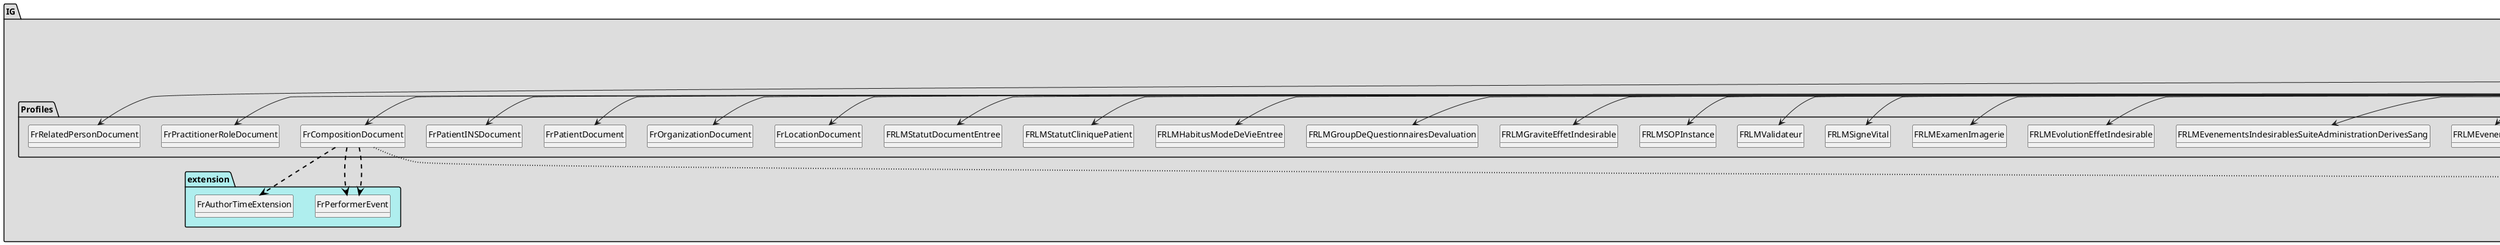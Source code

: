 @startuml
set namespaceSeparator ?
hide circle
hide class fields

package IG #DDDDDD{

     package Profiles #DDDDDD{

        class FrBundleDocument{

             Bundle.identifier => [1..None]
             Bundle.type => [None..None]
             Bundle.timestamp => [1..None]
             Bundle.entry => [7..None]
             Bundle.entry.fullUrl => [1..None]
             Bundle.entry:composition => [1..1]
             Bundle.entry:composition.resource => [None..None]
             Bundle.entry:patient => [1..1]
             Bundle.entry:patient.resource => [None..None]
             Bundle.entry:practitionerRole => [1..*]
             Bundle.entry:practitionerRole.resource => [None..None]
             Bundle.entry:practitioner => [1..*]
             Bundle.entry:practitioner.resource => [None..None]
             Bundle.entry:organization => [1..*]
             Bundle.entry:organization.resource => [None..None]
             Bundle.entry:device => [0..1]
             Bundle.entry:device.resource => [None..None]
             Bundle.entry:encounter => [1..*]
             Bundle.entry:encounter.resource => [None..None]
             Bundle.entry:location => [1..*]
             Bundle.entry:location.resource => [None..None]
             Bundle.entry:relatedPerson => [0..*]
             Bundle.entry:relatedPerson.resource => [None..None]
        } 

        class FRCDAAssignedAuthor{

             AssignedAuthor => [None..None]
             AssignedAuthor.nullFlavor => [None..0]
             AssignedAuthor.typeId.nullFlavor => [None..0]
             AssignedAuthor.typeId.assigningAuthorityName => [None..0]
             AssignedAuthor.typeId.displayable => [None..0]
             AssignedAuthor.id => [None..None]
             AssignedAuthor.id.nullFlavor => [None..0]
             AssignedAuthor.id.assigningAuthorityName => [None..0]
             AssignedAuthor.id.displayable => [None..0]
             AssignedAuthor.id.root => [1..None]
             AssignedAuthor.id.extension => [1..None]
             AssignedAuthor.sdtcIdentifiedBy => [None..0]
             AssignedAuthor.code => [None..None]
             AssignedAuthor.addr => [None..None]
             AssignedAuthor.telecom => [None..None]
             AssignedAuthor.assignedPerson => [None..None]
             AssignedAuthor.assignedAuthoringDevice => [None..None]
             AssignedAuthor.representedOrganization => [None..None]
        } 

        class FRCDAAssignedCustodian{

             AssignedCustodian => [None..None]
             AssignedCustodian.typeId.nullFlavor => [None..0]
             AssignedCustodian.typeId.assigningAuthorityName => [None..0]
             AssignedCustodian.typeId.displayable => [None..0]
             AssignedCustodian.representedCustodianOrganization => [None..None]
        } 

        class FRCDAAssignedEntity{

             AssignedEntity => [None..None]
             AssignedEntity.nullFlavor => [None..0]
             AssignedEntity.typeId.nullFlavor => [None..0]
             AssignedEntity.typeId.assigningAuthorityName => [None..0]
             AssignedEntity.typeId.displayable => [None..0]
             AssignedEntity.id => [None..1]
             AssignedEntity.id.nullFlavor => [None..0]
             AssignedEntity.id.assigningAuthorityName => [None..0]
             AssignedEntity.id.displayable => [None..0]
             AssignedEntity.id.root => [1..None]
             AssignedEntity.id.extension => [1..None]
             AssignedEntity.sdtcIdentifiedBy => [None..0]
             AssignedEntity.code => [None..None]
             AssignedEntity.code.nullFlavor => [None..0]
             AssignedEntity.code.codeSystemVersion => [None..0]
             AssignedEntity.code.sdtcValueSet => [None..0]
             AssignedEntity.code.sdtcValueSetVersion => [None..0]
             AssignedEntity.addr => [None..None]
             AssignedEntity.telecom => [None..None]
             AssignedEntity.assignedPerson => [None..None]
             AssignedEntity.representedOrganization => [None..None]
             AssignedEntity.sdtcPatient => [None..0]
        } 

        class FRCDAAssignedPerson{

             Person => [None..None]
             Person.nullFlavor => [None..0]
             Person.typeId.nullFlavor => [None..0]
             Person.typeId.assigningAuthorityName => [None..0]
             Person.typeId.displayable => [None..0]
             Person.determinerCode => [None..0]
             Person.name => [1..1]
             Person.sdtcDesc => [None..0]
             Person.sdtcAsPatientRelationship => [None..0]
        } 

        class FRCDAAssociatedEntity{

             AssociatedEntity => [None..None]
             AssociatedEntity.nullFlavor => [None..0]
             AssociatedEntity.typeId.nullFlavor => [None..0]
             AssociatedEntity.typeId.assigningAuthorityName => [None..0]
             AssociatedEntity.typeId.displayable => [None..0]
             AssociatedEntity.classCode => [None..None]
             AssociatedEntity.id => [None..None]
             AssociatedEntity.id.root => [None..None]
             AssociatedEntity.id.extension => [None..None]
             AssociatedEntity.sdtcIdentifiedBy => [None..0]
             AssociatedEntity.code => [None..None]
             AssociatedEntity.addr => [None..None]
             AssociatedEntity.telecom => [None..None]
             AssociatedEntity.associatedPerson => [None..None]
             AssociatedEntity.scopingOrganization => [None..None]
        } 

        class FRCDAAuthenticator{

             Authenticator => [None..None]
             Authenticator.nullFlavor => [None..0]
             Authenticator.typeId.nullFlavor => [None..0]
             Authenticator.typeId.assigningAuthorityName => [None..0]
             Authenticator.typeId.displayable => [None..0]
             Authenticator.time => [None..None]
             Authenticator.time.value => [None..None]
             Authenticator.signatureCode => [None..None]
             Authenticator.signatureCode.sdtcValueSet => [None..0]
             Authenticator.signatureCode.sdtcValueSetVersion => [None..0]
             Authenticator.sdtcSignatureText => [None..0]
             Authenticator.assignedEntity => [None..None]
        } 

        class FRCDAAuthor{

             Author => [None..None]
             Author.nullFlavor => [None..0]
             Author.typeId.nullFlavor => [None..0]
             Author.typeId.assigningAuthorityName => [None..0]
             Author.typeId.displayable => [None..0]
             Author.functionCode => [None..None]
             Author.functionCode.nullFlavor => [None..0]
             Author.functionCode.code => [1..None]
             Author.functionCode.codeSystem => [1..None]
             Author.functionCode.codeSystemVersion => [None..0]
             Author.functionCode.sdtcValueSet => [None..0]
             Author.functionCode.sdtcValueSetVersion => [None..0]
             Author.functionCode.originalText => [None..None]
             Author.time => [None..None]
             Author.time.value => [1..None]
             Author.assignedAuthor => [None..None]
        } 

        class FRCDAAuthoringDevice{

             AuthoringDevice.typeId.nullFlavor => [None..0]
             AuthoringDevice.typeId.assigningAuthorityName => [None..0]
             AuthoringDevice.typeId.displayable => [None..0]
             AuthoringDevice.determinerCode => [None..0]
             AuthoringDevice.manufacturerModelName => [1..None]
             AuthoringDevice.softwareName => [1..None]
        } 

        class FRCDAAuthorization{

             Authorization => [None..None]
             Authorization.typeId.nullFlavor => [None..0]
             Authorization.typeId.assigningAuthorityName => [None..0]
             Authorization.typeId.displayable => [None..0]
             Authorization.consent => [None..None]
             Authorization.consent.id => [None..None]
             Authorization.consent.code => [1..None]
             Authorization.consent.statusCode.code => [None..None]
             Authorization.consent.statusCode.sdtcValueSet => [None..0]
             Authorization.consent.statusCode.sdtcValueSetVersion => [None..0]
        } 

        class FRCDAClinicalDocument{

             ClinicalDocument => [None..None]
             ClinicalDocument.realmCode => [1..1]
             ClinicalDocument.typeId => [1..None]
             ClinicalDocument.templateId => [3..None]
             ClinicalDocument.id => [None..None]
             ClinicalDocument.code => [None..None]
             ClinicalDocument.title => [1..None]
             ClinicalDocument.effectiveTime => [None..None]
             ClinicalDocument.confidentialityCode => [None..None]
             ClinicalDocument.languageCode => [1..None]
             ClinicalDocument.setId => [1..None]
             ClinicalDocument.versionNumber => [1..None]
             ClinicalDocument.copyTime => [None..0]
             ClinicalDocument.recordTarget => [None..1]
             ClinicalDocument.author => [None..None]
             ClinicalDocument.dataEnterer => [None..None]
             ClinicalDocument.informant => [None..None]
             ClinicalDocument.custodian => [None..None]
             ClinicalDocument.informationRecipient => [None..None]
             ClinicalDocument.legalAuthenticator => [1..None]
             ClinicalDocument.authenticator => [None..None]
             ClinicalDocument.participant => [None..None]
             ClinicalDocument.inFulfillmentOf => [None..None]
             ClinicalDocument.documentationOf => [1..None]
             ClinicalDocument.relatedDocument => [None..1]
             ClinicalDocument.authorization => [None..None]
             ClinicalDocument.componentOf => [1..None]
        } 

        class FRCDAComponentOf{

             ComponentOf => [None..None]
             ComponentOf.nullFlavor => [None..0]
             ComponentOf.typeId.nullFlavor => [None..0]
             ComponentOf.typeId.assigningAuthorityName => [None..0]
             ComponentOf.typeId.displayable => [None..0]
             ComponentOf.encompassingEncounter => [None..None]
        } 

        class FRCDACustodian{

             Custodian.nullFlavor => [None..0]
             Custodian.typeId.nullFlavor => [None..0]
             Custodian.typeId.assigningAuthorityName => [None..0]
             Custodian.typeId.displayable => [None..0]
             Custodian.assignedCustodian => [None..None]
        } 

        class FRCDADataEnterer{

             DataEnterer.nullFlavor => [None..0]
             DataEnterer.typeId.nullFlavor => [None..0]
             DataEnterer.typeId.assigningAuthorityName => [None..0]
             DataEnterer.typeId.displayable => [None..0]
             DataEnterer.contextControlCode => [None..0]
             DataEnterer.time => [1..None]
             DataEnterer.time.value => [None..None]
             DataEnterer.assignedEntity => [None..None]
        } 

        class FRCDADocumentationOf{

             DocumentationOf.nullFlavor => [None..0]
             DocumentationOf.typeId.nullFlavor => [None..0]
             DocumentationOf.typeId.assigningAuthorityName => [None..0]
             DocumentationOf.typeId.displayable => [None..0]
             DocumentationOf.serviceEvent => [None..None]
        } 

        class FRCDAEncompassingEncounter{

             EncompassingEncounter.typeId.nullFlavor => [None..0]
             EncompassingEncounter.typeId.assigningAuthorityName => [None..0]
             EncompassingEncounter.typeId.displayable => [None..0]
             EncompassingEncounter.id => [None..None]
             EncompassingEncounter.code => [None..None]
             EncompassingEncounter.code.nullFlavor => [None..0]
             EncompassingEncounter.code.codeSystem => [1..None]
             EncompassingEncounter.code.codeSystemVersion => [None..0]
             EncompassingEncounter.code.displayName => [1..None]
             EncompassingEncounter.code.sdtcValueSet => [None..0]
             EncompassingEncounter.code.sdtcValueSetVersion => [None..0]
             EncompassingEncounter.effectiveTime => [None..None]
             EncompassingEncounter.sdtcAdmissionReferralSourceCode => [None..0]
             EncompassingEncounter.dischargeDispositionCode => [None..None]
             EncompassingEncounter.responsibleParty => [None..None]
             EncompassingEncounter.responsibleParty.nullFlavor => [None..0]
             EncompassingEncounter.responsibleParty.typeId.nullFlavor => [None..0]
             EncompassingEncounter.responsibleParty.typeId.assigningAuthorityName => [None..0]
             EncompassingEncounter.responsibleParty.typeId.displayable => [None..0]
             EncompassingEncounter.encounterParticipant => [None..None]
             EncompassingEncounter.location => [1..None]
             EncompassingEncounter.location.nullFlavor => [None..0]
             EncompassingEncounter.location.typeId.nullFlavor => [None..0]
             EncompassingEncounter.location.typeId.assigningAuthorityName => [None..0]
             EncompassingEncounter.location.typeId.displayable => [None..0]
             EncompassingEncounter.location.typeCode => [None..0]
             EncompassingEncounter.location.healthCareFacility => [None..None]
        } 

        class FRCDAEncounterParticipant{

             EncounterParticipant.typeId.nullFlavor => [None..0]
             EncounterParticipant.typeId.assigningAuthorityName => [None..0]
             EncounterParticipant.typeId.displayable => [None..0]
             EncounterParticipant.typeCode => [None..None]
             EncounterParticipant.time => [None..None]
             EncounterParticipant.assignedEntity => [1..None]
        } 

        class FRCDAHealthCareFacility{

             HealthCareFacility.nullFlavor => [None..0]
             HealthCareFacility.typeId.nullFlavor => [None..0]
             HealthCareFacility.typeId.assigningAuthorityName => [None..0]
             HealthCareFacility.typeId.displayable => [None..0]
             HealthCareFacility.id => [None..0]
             HealthCareFacility.sdtcIdentifiedBy => [None..0]
             HealthCareFacility.code => [1..None]
             HealthCareFacility.code.nullFlavor => [None..0]
             HealthCareFacility.code.code => [1..None]
             HealthCareFacility.code.codeSystem => [1..None]
             HealthCareFacility.code.codeSystemVersion => [None..0]
             HealthCareFacility.code.displayName => [1..None]
             HealthCareFacility.code.sdtcValueSet => [None..0]
             HealthCareFacility.code.sdtcValueSetVersion => [None..0]
             HealthCareFacility.code.translation => [None..1]
             HealthCareFacility.code.translation.nullFlavor => [None..0]
             HealthCareFacility.code.translation.code => [1..None]
             HealthCareFacility.code.translation.codeSystem => [1..None]
             HealthCareFacility.code.translation.codeSystemVersion => [None..0]
             HealthCareFacility.code.translation.displayName => [1..None]
             HealthCareFacility.code.translation.sdtcValueSet => [None..0]
             HealthCareFacility.code.translation.sdtcValueSetVersion => [None..0]
             HealthCareFacility.location => [None..None]
        } 

        class FRCDAInFulfillmentOf{

             InFulfillmentOf.typeId.nullFlavor => [None..0]
             InFulfillmentOf.typeId.assigningAuthorityName => [None..0]
             InFulfillmentOf.typeId.displayable => [None..0]
             InFulfillmentOf.order => [None..None]
        } 

        class FRCDAInformant{

             Informant.nullFlavor => [None..0]
             Informant.typeId.nullFlavor => [None..0]
             Informant.typeId.assigningAuthorityName => [None..0]
             Informant.typeId.displayable => [None..0]
             Informant.contextControlCode => [None..0]
             Informant.assignedEntity => [None..None]
             Informant.relatedEntity => [None..None]
        } 

        class FRCDAInformationRecipient{

             InformationRecipient.nullFlavor => [None..0]
             InformationRecipient.typeId.nullFlavor => [None..0]
             InformationRecipient.typeId.assigningAuthorityName => [None..0]
             InformationRecipient.typeId.displayable => [None..0]
             InformationRecipient.intendedRecipient => [None..None]
        } 

        class FRCDAIntendedRecipient{

             IntendedRecipient.typeId.nullFlavor => [None..0]
             IntendedRecipient.typeId.assigningAuthorityName => [None..0]
             IntendedRecipient.typeId.displayable => [None..0]
             IntendedRecipient.id => [None..None]
             IntendedRecipient.id.assigningAuthorityName => [None..0]
             IntendedRecipient.id.displayable => [None..0]
             IntendedRecipient.id.root => [1..None]
             IntendedRecipient.id.extension => [1..None]
             IntendedRecipient.addr => [None..None]
             IntendedRecipient.telecom => [None..None]
             IntendedRecipient.informationRecipient => [None..None]
             IntendedRecipient.receivedOrganization => [None..None]
             IntendedRecipient.receivedOrganization.id.assigningAuthorityName => [None..0]
             IntendedRecipient.receivedOrganization.id.displayable => [None..0]
             IntendedRecipient.receivedOrganization.id.root => [None..None]
        } 

        class FRCDALegalAuthenticator{

             LegalAuthenticator.nullFlavor => [None..0]
             LegalAuthenticator.typeId.nullFlavor => [None..0]
             LegalAuthenticator.typeId.assigningAuthorityName => [None..0]
             LegalAuthenticator.typeId.displayable => [None..0]
             LegalAuthenticator.contextControlCode => [None..0]
             LegalAuthenticator.time => [None..None]
             LegalAuthenticator.time.value => [None..None]
             LegalAuthenticator.signatureCode => [None..None]
             LegalAuthenticator.signatureCode.sdtcValueSet => [None..0]
             LegalAuthenticator.signatureCode.sdtcValueSetVersion => [None..0]
             LegalAuthenticator.sdtcSignatureText => [None..0]
             LegalAuthenticator.assignedEntity => [None..None]
             LegalAuthenticator.assignedEntity.code => [None..None]
        } 

        class FRCDAName{

             PN.nullFlavor => [None..0]
             PN.use => [None..0]
             PN.item.delimiter => [None..0]
             PN.item.family => [None..None]
             PN.item.given => [None..1]
             PN.item.prefix => [None..1]
             PN.item.suffix => [None..1]
             PN.item.xmlText => [None..0]
             PN.validTime => [None..0]
        } 

        class FRCDAOrder{

             Order.nullFlavor => [None..0]
             Order.typeId.nullFlavor => [None..0]
             Order.typeId.assigningAuthorityName => [None..0]
             Order.typeId.displayable => [None..0]
             Order.id => [None..None]
             Order.id.nullFlavor => [None..0]
             Order.id.assigningAuthorityName => [None..0]
             Order.id.displayable => [None..0]
             Order.id.root => [1..None]
             Order.id.extension => [None..None]
             Order.code => [None..0]
             Order.priorityCode => [None..0]
        } 

        class FRCDAParentDocument{

             ParentDocument.nullFlavor => [None..0]
             ParentDocument.id => [None..1]
             ParentDocument.id.nullFlavor => [None..0]
             ParentDocument.id.assigningAuthorityName => [None..0]
             ParentDocument.id.displayable => [None..0]
             ParentDocument.id.root => [1..None]
             ParentDocument.id.extension => [None..None]
        } 

        class FRCDAParticipant{

             Participant1.typeId.nullFlavor => [None..0]
             Participant1.typeId.assigningAuthorityName => [None..0]
             Participant1.typeId.displayable => [None..0]
             Participant1.typeCode => [None..None]
             Participant1.contextControlCode => [None..0]
             Participant1.functionCode => [None..None]
             Participant1.functionCode.nullFlavor => [None..0]
             Participant1.functionCode.code => [1..None]
             Participant1.functionCode.codeSystem => [1..None]
             Participant1.functionCode.codeSystemVersion => [None..0]
             Participant1.functionCode.sdtcValueSet => [None..0]
             Participant1.functionCode.sdtcValueSetVersion => [None..0]
             Participant1.functionCode.originalText => [None..None]
             Participant1.time => [1..None]
             Participant1.time.operator => [None..0]
             Participant1.time.low => [None..None]
             Participant1.time.center => [None..0]
             Participant1.time.width => [None..0]
             Participant1.time.high => [None..None]
             Participant1.associatedEntity => [None..None]
        } 

        class FRCDAPatientRole{

             PatientRole.nullFlavor => [None..0]
             PatientRole.realmCode => [None..0]
             PatientRole.typeId => [None..0]
             PatientRole.templateId => [None..0]
             PatientRole.id => [None..None]
             PatientRole.id.nullFlavor => [None..0]
             PatientRole.id.assigningAuthorityName => [None..0]
             PatientRole.id.displayable => [None..0]
             PatientRole.id.root => [1..None]
             PatientRole.id.extension => [None..None]
             PatientRole.sdtcIdentifiedBy => [None..0]
             PatientRole.addr => [None..None]
             PatientRole.telecom => [None..None]
             PatientRole.patient => [1..None]
             PatientRole.providerOrganization => [None..0]
        } 

        class FRCDAPatient{

             Patient.nullFlavor => [None..0]
             Patient.typeId.nullFlavor => [None..0]
             Patient.typeId.assigningAuthorityName => [None..0]
             Patient.typeId.displayable => [None..0]
             Patient.determinerCode => [None..0]
             Patient.name => [1..1]
             Patient.name.nullFlavor => [None..0]
             Patient.administrativeGenderCode => [1..None]
             Patient.birthTime => [1..None]
             Patient.sdtcDeceasedInd => [None..None]
             Patient.sdtcDeceasedTime => [None..None]
             Patient.sdtcMultipleBirthInd => [None..None]
             Patient.sdtcMultipleBirthOrderNumber => [None..None]
             Patient.maritalStatusCode => [None..0]
             Patient.religiousAffiliationCode => [None..0]
             Patient.raceCode => [None..0]
             Patient.sdtcRaceCode => [None..0]
             Patient.ethnicGroupCode => [None..0]
             Patient.sdtcEthnicGroupCode => [None..0]
             Patient.guardian => [None..None]
             Patient.birthplace => [None..None]
             Patient.languageCommunication => [None..0]
        } 

        class FRCDAPerformer{

             Performer1.typeId.nullFlavor => [None..0]
             Performer1.typeId.assigningAuthorityName => [None..0]
             Performer1.typeId.displayable => [None..0]
             Performer1.typeCode => [None..None]
             Performer1.functionCode => [None..None]
             Performer1.time => [None..None]
             Performer1.assignedEntity => [None..None]
             Performer1.assignedEntity.code => [None..None]
        } 

        class FRCDARecordTarget{

             RecordTarget.nullFlavor => [None..0]
             RecordTarget.typeId.nullFlavor => [None..0]
             RecordTarget.typeId.assigningAuthorityName => [None..0]
             RecordTarget.typeId.displayable => [None..0]
             RecordTarget.contextControlCode => [None..0]
             RecordTarget.patientRole => [None..None]
        } 

        class FRCDARelatedDocument{

             RelatedDocument.typeId.nullFlavor => [None..0]
             RelatedDocument.typeId.assigningAuthorityName => [None..0]
             RelatedDocument.typeId.displayable => [None..0]
             RelatedDocument.typeCode => [None..None]
             RelatedDocument.parentDocument => [None..None]
        } 

        class FRCDARelatedEntity{

             RelatedEntity.nullFlavor => [None..0]
             RelatedEntity.typeId.nullFlavor => [None..0]
             RelatedEntity.typeId.assigningAuthorityName => [None..0]
             RelatedEntity.typeId.displayable => [None..0]
             RelatedEntity.classCode => [None..None]
             RelatedEntity.code => [None..None]
             RelatedEntity.code.nullFlavor => [None..0]
             RelatedEntity.code.code => [1..None]
             RelatedEntity.code.codeSystem => [1..None]
             RelatedEntity.code.codeSystemVersion => [None..0]
             RelatedEntity.code.displayName => [1..None]
             RelatedEntity.code.sdtcValueSet => [None..0]
             RelatedEntity.code.sdtcValueSetVersion => [None..0]
             RelatedEntity.addr => [None..None]
             RelatedEntity.telecom => [1..None]
             RelatedEntity.relatedPerson => [1..None]
        } 

        class FRCDARepresentedCustodianOrganization{

             CustodianOrganization.typeId.nullFlavor => [None..0]
             CustodianOrganization.typeId.assigningAuthorityName => [None..0]
             CustodianOrganization.typeId.displayable => [None..0]
             CustodianOrganization.determinerCode => [None..0]
             CustodianOrganization.id => [None..1]
             CustodianOrganization.id.root => [None..None]
             CustodianOrganization.id.extension => [None..None]
             CustodianOrganization.name => [None..None]
             CustodianOrganization.telecom => [None..None]
             CustodianOrganization.sdtcTelecom => [None..0]
             CustodianOrganization.addr => [None..None]
        } 

        class FRCDARepresentedOrganization{

             Organization.typeId.nullFlavor => [None..0]
             Organization.typeId.assigningAuthorityName => [None..0]
             Organization.typeId.displayable => [None..0]
             Organization.determinerCode => [None..0]
             Organization.id => [None..None]
             Organization.name => [None..None]
             Organization.telecom => [None..None]
             Organization.addr => [None..None]
             Organization.standardIndustryClassCode => [None..None]
             Organization.standardIndustryClassCode.nullFlavor => [None..0]
             Organization.standardIndustryClassCode.code => [None..None]
        } 

        class FRCDAServiceEvent{

             ServiceEvent.nullFlavor => [None..0]
             ServiceEvent.typeId.nullFlavor => [None..0]
             ServiceEvent.typeId.assigningAuthorityName => [None..0]
             ServiceEvent.typeId.displayable => [None..0]
             ServiceEvent.id => [None..None]
             ServiceEvent.code => [None..None]
             ServiceEvent.code.nullFlavor => [None..0]
             ServiceEvent.code.code => [1..None]
             ServiceEvent.code.codeSystem => [1..None]
             ServiceEvent.code.codeSystemVersion => [None..0]
             ServiceEvent.code.displayName => [1..None]
             ServiceEvent.code.sdtcValueSet => [None..0]
             ServiceEvent.code.sdtcValueSetVersion => [None..0]
             ServiceEvent.code.translation => [None..None]
             ServiceEvent.code.translation.nullFlavor => [None..0]
             ServiceEvent.code.translation.codeSystemVersion => [None..0]
             ServiceEvent.code.translation.sdtcValueSet => [None..0]
             ServiceEvent.code.translation.sdtcValueSetVersion => [None..0]
             ServiceEvent.code.translation.qualifier => [None..None]
             ServiceEvent.effectiveTime => [None..None]
             ServiceEvent.effectiveTime.nullFlavor => [None..0]
             ServiceEvent.effectiveTime.operator => [None..0]
             ServiceEvent.effectiveTime.low => [1..None]
             ServiceEvent.effectiveTime.center => [None..0]
             ServiceEvent.effectiveTime.width => [None..0]
             ServiceEvent.effectiveTime.high => [None..None]
             ServiceEvent.performer => [None..1]
             ServiceEvent.performer.nullFlavor => [None..0]
             ServiceEvent.performer.typeCode => [None..None]
        } 

        class FrCompositionDocument{

             Composition.meta.profile => [None..None]
             Composition.meta.profile:canonical => [0..1]
             Composition.language => [1..None]
             Composition.extension => [1..None]
             Composition.extension:R5-Composition-version => <&plus>[1..None]
             Composition.extension:data-enterer => <&plus>[None..None]
             Composition.extension:data-enterer.extension => <&plus>[3..None]
             Composition.extension:data-enterer.extension:type => <&plus>[None..1]
             Composition.extension:data-enterer.extension:time => <&plus>[1..None]
             Composition.extension:data-enterer.extension:party => <&plus>[None..None]
             Composition.extension:data-enterer.extension:party.value[x] => <&plus>[None..None]
             Composition.extension:informant => <&plus>[None..None]
             Composition.extension:informant.extension:type => <&plus>[None..1]
             Composition.extension:informant.extension:party => <&plus>[None..None]
             Composition.extension:informant.extension:party.value[x] => <&plus>[None..None]
             Composition.extension:information-recipient => <&plus>[None..None]
             Composition.extension:information-recipient.extension:type => <&plus>[None..1]
             Composition.extension:information-recipient.extension:type.value[x] => <&plus>[None..None]
             Composition.extension:information-recipient.extension:party => <&plus>[None..None]
             Composition.extension:information-recipient.extension:party.value[x] => <&plus>[None..None]
             Composition.extension:participant => <&plus>[None..None]
             Composition.extension:participant.extension => <&plus>[3..None]
             Composition.extension:participant.extension:type => <&plus>[None..1]
             Composition.extension:participant.extension:type.value[x] => <&plus>[None..None]
             Composition.extension:participant.extension:function => <&plus>[None..1]
             Composition.extension:participant.extension:function.value[x] => <&plus>[None..None]
             Composition.extension:participant.extension:time => <&plus>[1..None]
             Composition.extension:participant.extension:party => <&plus>[None..None]
             Composition.extension:participant.extension:party.value[x] => <&plus>[None..None]
             Composition.extension:basedOn => <&plus>[None..None]
             Composition.extension:basedOn.value[x] => <&plus>[None..None]
             Composition.identifier => [1..None]
             Composition.status => [None..None]
             Composition.type => [None..None]
             Composition.subject => [None..None]
             Composition.subject.reference => [1..None]
             Composition.encounter => [1..None]
             Composition.date => [None..None]
             Composition.author => [None..None]
             Composition.author.extension => [1..None]
             Composition.author.extension:time => <&plus>[1..1]
             Composition.title => [None..None]
             Composition.confidentiality => [1..None]
             Composition.attester => [1..None]
             Composition.attester:legal_attester => [1..None]
             Composition.attester:legal_attester.time => [1..None]
             Composition.attester:legal_attester.party => [1..None]
             Composition.attester:professional_attester => [None..None]
             Composition.attester:professional_attester.time => [1..None]
             Composition.attester:professional_attester.party => [1..None]
             Composition.custodian => [1..None]
             Composition.relatesTo => [1..None]
             Composition.relatesTo.target[x] => [None..None]
             Composition.relatesTo.target[x]:targetIdentifier => [None..None]
             Composition.relatesTo.target[x]:targetIdentifier.type => [1..None]
             Composition.relatesTo.target[x]:targetIdentifier.system => [1..None]
             Composition.relatesTo.target[x]:targetIdentifier.value => [1..None]
             Composition.relatesTo:replaced_document => [None..1]
             Composition.relatesTo:replaced_document.target[x]:targetIdentifier => [None..None]
             Composition.relatesTo:replaced_document.target[x]:targetIdentifier.type => [1..None]
             Composition.relatesTo:appended_document => [None..None]
             Composition.relatesTo:appended_document.target[x]:targetIdentifier => [None..None]
             Composition.relatesTo:appended_document.target[x]:targetIdentifier.type => [1..None]
             Composition.relatesTo:appended_document.target[x]:targetIdentifier.system => [1..None]
             Composition.relatesTo:appended_document.target[x]:targetIdentifier.value => [1..None]
             Composition.relatesTo:transformed_document => [0..1]
             Composition.relatesTo:transformed_document.code => [None..None]
             Composition.event => [1..None]
             Composition.event.extension => [None..None]
             Composition.event.extension:performer => <&plus>[0..1]
             Composition.event.period => [None..None]
             Composition.event.detail => [None..1]
             Composition.event:principalEvent => [1..1]
             Composition.event:principalEvent.extension => [1..None]
             Composition.event:principalEvent.extension:performer => <&plus>[1..1]
             Composition.event:principalEvent.period => [1..None]
             Composition.section => [None..None]
        } 

        class FrDeviceAuteurDocument{

             Device.identifier => [1..None]
             Device.deviceName.name => [None..None]
             Device.deviceName.type => [None..None]
             Device.type => [None..None]
             Device.owner => [1..None]
        } 

        class FrEncounterDocument{

             Encounter.type => [None..None]
             Encounter.participant => [None..None]
             Encounter.participant:responsibleParty => [0..1]
             Encounter.participant:responsibleParty.type => [None..None]
             Encounter.participant:responsibleParty.type.coding.system => [None..None]
             Encounter.participant:responsibleParty.type.coding.code => [None..None]
             Encounter.participant:responsibleParty.individual => [1..None]
             Encounter.participant:encounterParticipant => [0..*]
             Encounter.participant:encounterParticipant.type => [None..None]
             Encounter.participant:encounterParticipant.individual => [1..None]
             Encounter.period => [None..None]
             Encounter.hospitalization.dischargeDisposition => [None..None]
             Encounter.hospitalization.dischargeDisposition.coding.system => [None..None]
             Encounter.location => [1..1]
             Encounter.location.location => [None..None]
        } 

        class HumanNameDocument{

             HumanName.family => [1..None]
             HumanName.prefix => [None..None]
             HumanName.suffix => [None..None]
        } 

        class FRLMAccidentsTransfusionnels{

             fr-lm-accidents-transfusionnels => [None..None]
             fr-lm-accidents-transfusionnels.identifiant => [1..1]
             fr-lm-accidents-transfusionnels.code => [1..1]
             fr-lm-accidents-transfusionnels.description => [1..1]
             fr-lm-accidents-transfusionnels.statut => [1..1]
             fr-lm-accidents-transfusionnels.date => [1..1]
             fr-lm-accidents-transfusionnels.valeur => [1..1]
             fr-lm-accidents-transfusionnels.auteur => [0..1]
        } 

        class FRLMActeImagerie{

             fr-lm-acte-imagerie => [None..None]
             fr-lm-acte-imagerie.titreSection => [1..None]
             fr-lm-acte-imagerie.sousSection.complicationsActe => [0..1]
             fr-lm-acte-imagerie.sousSection.expositionsRadiations => [0..1]
             fr-lm-acte-imagerie.sousSection.catalogueObjects => [1..1]
             fr-lm-acte-imagerie.entree.techniqueImagerie => [1..1]
             fr-lm-acte-imagerie.entree.administrationProduits => [0..*]
        } 

        class FRLMActeSubstitution{

             fr-lm-acte-substitution => [None..None]
             fr-lm-acte-substitution.code => [1..1]
             fr-lm-acte-substitution.statut => [1..1]
        } 

        class FRLMActe{

             fr-lm-acte => [None..None]
             fr-lm-acte.identifiant => [1..*]
             fr-lm-acte.description => [1..1]
             fr-lm-acte.code => [1..1]
             fr-lm-acte.titre => [0..1]
             fr-lm-acte.statut => [1..1]
             fr-lm-acte.date => [0..1]
             fr-lm-acte.priorite => [0..1]
             fr-lm-acte.localisationAnatomique => [0..1]
             fr-lm-acte.voieDAbord => [0..1]
             fr-lm-acte.perfomer => [0..*]
             fr-lm-acte.auteur => [0..*]
             fr-lm-acte.informateur => [0..*]
             fr-lm-acte.participant => [0..*]
             fr-lm-acte.circonstances => [0..*]
             fr-lm-acte.reason => [0..*]
             fr-lm-acte.dispositifMedical => [0..*]
             fr-lm-acte.difficulte => [0..1]
             fr-lm-acte.scores => [0..*]
        } 

        class FRLMAddendum{

             fr-lm-addendum => [None..None]
             fr-lm-addendum.titreSection => [1..None]
             fr-lm-addendum.sousSection => [None..0]
             fr-lm-addendum.entree => [None..0]
             fr-lm-addendum.auteur => [1..1]
        } 

        class FRLMAdministrationDeDerivesDuSang{

             fr-lm-administration-de-derives-du-sang => [None..None]
             fr-lm-administration-de-derives-du-sang.identifiant => [1..1]
             fr-lm-administration-de-derives-du-sang.code => [1..1]
             fr-lm-administration-de-derives-du-sang.description => [1..1]
             fr-lm-administration-de-derives-du-sang.statut => [1..1]
             fr-lm-administration-de-derives-du-sang.date => [1..1]
             fr-lm-administration-de-derives-du-sang.valeur => [1..1]
             fr-lm-administration-de-derives-du-sang.auteur => [0..1]
        } 

        class FRLMAdministrationProduitDeSante{

             fr-lm-administration-produit-de-sante => [None..None]
             fr-lm-administration-produit-de-sante.identifiant => [1..1]
             fr-lm-administration-produit-de-sante.description => [0..1]
             fr-lm-administration-produit-de-sante.statut => [1..1]
             fr-lm-administration-produit-de-sante.voieAdministration => [0..1]
             fr-lm-administration-produit-de-sante.dose => [0..1]
             fr-lm-administration-produit-de-sante.rythme => [0..1]
             fr-lm-administration-produit-de-sante.medicament => [1..1]
             fr-lm-administration-produit-de-sante.medicament.produit => [1..1]
             fr-lm-administration-produit-de-sante.medicament.produit.codeProduit => [0..1]
             fr-lm-administration-produit-de-sante.medicament.produit.codeProduit.autreCodification => [0..1]
             fr-lm-administration-produit-de-sante.medicament.produit.nomMarque => [0..1]
             fr-lm-administration-produit-de-sante.medicament.produit.numeroLot => [0..1]
        } 

        class FRLMAllergieOuHypersensibilite{

             fr-lm-allergie-ou-hypersensibilite => [None..None]
             fr-lm-allergie-ou-hypersensibilite.identifiant => [1..*]
             fr-lm-allergie-ou-hypersensibilite.description => [1..1]
             fr-lm-allergie-ou-hypersensibilite.type => [1..1]
             fr-lm-allergie-ou-hypersensibilite.statut => [0..1]
             fr-lm-allergie-ou-hypersensibilite.date => [1..1]
             fr-lm-allergie-ou-hypersensibilite.participant => [0..1]
             fr-lm-allergie-ou-hypersensibilite.probleme => [0..*]
             fr-lm-allergie-ou-hypersensibilite.statutClique => [0..1]
             fr-lm-allergie-ou-hypersensibilite.certitude => [0..1]
             fr-lm-allergie-ou-hypersensibilite.criticite => [0..1]
        } 

        class FRLMAllergiesEtHypersensibilites{

             fr-lm-allergies-et-hypersensibilites => [None..None]
             fr-lm-allergies-et-hypersensibilites.titreSection => [1..None]
             fr-lm-allergies-et-hypersensibilites.sousSection => [None..0]
             fr-lm-allergies-et-hypersensibilites.entree => [1..None]
             fr-lm-allergies-et-hypersensibilites.entree.allergieOuHypersensibilite => [1..*]
        } 

        class FRLMAntecedentFamilialObserve{

             fr-lm-antecedent-familial-observe => [None..None]
             fr-lm-antecedent-familial-observe.identifiant => [1..1]
             fr-lm-antecedent-familial-observe.code => [1..1]
             fr-lm-antecedent-familial-observe.descriptionNarrative => [1..1]
             fr-lm-antecedent-familial-observe.statut => [1..1]
             fr-lm-antecedent-familial-observe.horodatage => [0..1]
             fr-lm-antecedent-familial-observe.resultat => [1..1]
             fr-lm-antecedent-familial-observe.interpretation => [0..1]
             fr-lm-antecedent-familial-observe.methode => [0..1]
             fr-lm-antecedent-familial-observe.site => [0..1]
             fr-lm-antecedent-familial-observe.auteur => [0..1]
        } 

        class FRLMAntecedentsFamiliauxEntree{

             fr-lm-antecedents-familiaux-entree => [None..None]
             fr-lm-antecedents-familiaux-entree.statut => [1..1]
             fr-lm-antecedents-familiaux-entree.identificationParent => [1..1]
             fr-lm-antecedents-familiaux-entree.participant => [0..*]
             fr-lm-antecedents-familiaux-entree.antecedentFamilialObserve => [1..*]
        } 

        class FRLMAntecedentsFamiliaux{

             fr-lm-antecedents-familiaux => [None..None]
             fr-lm-antecedents-familiaux.sousSection => [None..0]
             fr-lm-antecedents-familiaux.entree => [1..None]
             fr-lm-antecedents-familiaux.entree.antecedentsFamiliaux => [1..*]
        } 

        class FRLMAntecedentsMedicaux{

             fr-lm-antecedents-medicaux => [None..None]
             fr-lm-antecedents-medicaux.titreSection => [1..None]
             fr-lm-antecedents-medicaux.sousSection => [None..0]
             fr-lm-antecedents-medicaux.entree => [1..None]
             fr-lm-antecedents-medicaux.entree.problemes => [1..*]
        } 

        class FRLMAuteurAPSR{

             fr-lm-auteur-apsr => [None..None]
        } 

        class FRLMAuteur{

             fr-lm-auteur => [1..None]
             fr-lm-auteur.roleFonctionnel => [0..1]
             fr-lm-auteur.horodatageParticipation => [1..1]
             fr-lm-auteur.auteur[x] => [1..1]
        } 

        class FRLMAutorisationExposition{

             fr-lm-autorisation-exposition => [None..None]
             fr-lm-autorisation-exposition.code => [1..1]
             fr-lm-autorisation-exposition.participant => [1..1]
        } 

        class FRLMAutorisationSubstitution{

             fr-lm-autorisation-substitution => [None..None]
             fr-lm-autorisation-substitution.typeSubstitution => [1..1]
             fr-lm-autorisation-substitution.statut => [1..1]
        } 

        class FRLMBatterieExamensBiologieMedicale{

             fr-lm-batterie-examens-biologie-medicale => [None..None]
             fr-lm-batterie-examens-biologie-medicale.identifiant => [0..1]
             fr-lm-batterie-examens-biologie-medicale.codeBatterieExamen => [0..1]
             fr-lm-batterie-examens-biologie-medicale.statut => [1..1]
             fr-lm-batterie-examens-biologie-medicale.dateExamen => [0..1]
             fr-lm-batterie-examens-biologie-medicale.choice[x] => [0..1]
             fr-lm-batterie-examens-biologie-medicale.laboratoireExecutant => [0..*]
             fr-lm-batterie-examens-biologie-medicale.auteur => [0..*]
             fr-lm-batterie-examens-biologie-medicale.participant => [0..*]
             fr-lm-batterie-examens-biologie-medicale.prelevement => [0..*]
             fr-lm-batterie-examens-biologie-medicale.resultatElementCliniquePertinent => [0..*]
             fr-lm-batterie-examens-biologie-medicale.imageIllustrative => [0..*]
             fr-lm-batterie-examens-biologie-medicale.commentaire => [0..*]
        } 

        class FRLMCertitude{

             fr-lm-certitude => [None..None]
             fr-lm-certitude.identifiant => [1..1]
             fr-lm-certitude.code => [1..1]
             fr-lm-certitude.statut => [1..1]
             fr-lm-certitude.date => [1..1]
             fr-lm-certitude.descriptionNarrative => [1..1]
             fr-lm-certitude.valeur => [1..1]
        } 

        class FRLMCodesAbarres{

             fr-lm-codes-a-barres => [None..None]
             fr-lm-codes-a-barres.sousSection => [None..0]
             fr-lm-codes-a-barres.entree.imageIllustrative => [0..*]
        } 

        class FRLMCommentaireER{

             fr-lm-commentaire-er => [None..None]
             fr-lm-commentaire-er.codeCommentaireER => [1..1]
             fr-lm-commentaire-er.texteCommentaireER => [1..1]
             fr-lm-commentaire-er.statutCommentaireER => [1..1]
             fr-lm-commentaire-er.auteurCommentaireER => [0..1]
        } 

        class FRLMCommentaireNonCode{

             fr-lm-commentaire-non-code => [None..None]
             fr-lm-commentaire-non-code.sousSection => [None..0]
             fr-lm-commentaire-non-code.entree => [None..0]
        } 

        class FRLMComparaisonExamensImagerie{

             fr-lm-comparaison-examens-imagerie => [None..None]
             fr-lm-comparaison-examens-imagerie.titreSection => [1..None]
             fr-lm-comparaison-examens-imagerie.sousSection => [None..0]
             fr-lm-comparaison-examens-imagerie.entree => [None..0]
        } 

        class FRLMComplicationsActe{

             fr-lm-complications-acte => [None..None]
             fr-lm-complications-acte.titreSection => [1..None]
             fr-lm-complications-acte.sousSection => [None..0]
             fr-lm-complications-acte.entree => [None..0]
        } 

        class FRLMConclusionExamenImagerie{

             fr-lm-conclusion-examen-imagerie => [None..None]
             fr-lm-conclusion-examen-imagerie.titreSection => [1..None]
             fr-lm-conclusion-examen-imagerie.sousSection => [None..0]
             fr-lm-conclusion-examen-imagerie.entree => [None..0]
        } 

        class FRLMConsentement{

             fr-lm-consentement => [None..None]
             fr-lm-consentement.identifiantConsentement => [0..*]
             fr-lm-consentement.typeConsentement => [1..1]
             fr-lm-consentement.statutConsentement => [1..1]
        } 

        class FRLMCorpsDocument{

             fr-lm-corps-document => [None..None]
             fr-lm-corps-document.allergiesEtHypersensibilites => [0..*]
             fr-lm-corps-document.antecedentsFamiliaux => [0..*]
             fr-lm-corps-document.antecedentsMedicaux => [0..*]
             fr-lm-corps-document.codesAbarres => [0..*]
             fr-lm-corps-document.commentaireNonCode => [0..*]
             fr-lm-corps-document.cRBIOChapitre => [0..*]
             fr-lm-corps-document.cRBIOSousChapitre => [0..*]
             fr-lm-corps-document.acteImagerie => [0..*]
             fr-lm-corps-document.addendum => [0..*]
             fr-lm-corps-document.conclusions => [0..*]
             fr-lm-corps-document.demandeExamenImagerie => [0..*]
             fr-lm-corps-document.comparaisonExamensImagerie => [0..*]
             fr-lm-corps-document.expositionRadiations => [0..*]
             fr-lm-corps-document.informationsCliniques => [0..*]
             fr-lm-corps-document.objectCatalog => [0..*]
             fr-lm-corps-document.directivesAnticipees => [0..*]
             fr-lm-corps-document.dispensationMedicaments => [0..*]
             fr-lm-corps-document.dispositifsMedicaux => [0..*]
             fr-lm-corps-document.documentPDFCopie => [0..*]
             fr-lm-corps-document.documentsAjoutes => [0..*]
             fr-lm-corps-document.educationPatient => [0..*]
             fr-lm-corps-document.effetsIndesirables => [0..*]
             fr-lm-corps-document.facteursDeRisqueProfessionnelsNonCode => [0..*]
             fr-lm-corps-document.fonctionsPhysiques => [0..*]
             fr-lm-corps-document.habitusModeDeVie => [0..*]
             fr-lm-corps-document.historiqueDesActes => [0..*]
             fr-lm-corps-document.historiqueDesGrossesses => [0..*]
             fr-lm-corps-document.planSoins => [0..*]
             fr-lm-corps-document.pointsDeVigilancesNonCode => [0..*]
             fr-lm-corps-document.prescriptionDispositifsMedicaux => [0..*]
             fr-lm-corps-document.prescriptionMedicaments => [0..*]
             fr-lm-corps-document.problemesActifs => [0..*]
             fr-lm-corps-document.raisonRecommandationNonCode => [0..*]
             fr-lm-corps-document.raisonRecommandation => [0..*]
             fr-lm-corps-document.resultatsLaboratoireBiologieSecondeIntention => [0..*]
             fr-lm-corps-document.resultatsEvenements => [0..*]
             fr-lm-corps-document.resultatsExamensNonCode => [0..*]
             fr-lm-corps-document.resultatsExamens => [0..*]
             fr-lm-corps-document.resultats => [0..*]
             fr-lm-corps-document.signesVitaux => [0..*]
             fr-lm-corps-document.statutDocument => [0..*]
             fr-lm-corps-document.statutFonctionnel => [0..*]
             fr-lm-corps-document.traitements => [0..*]
             fr-lm-corps-document.traitementSortie => [0..*]
             fr-lm-corps-document.traitementsAdministres => [0..*]
             fr-lm-corps-document.vaccinations => [0..*]
        } 

        class FRLMCRBIOChapitre{

             fr-lm-cr-bio-chapitre => [None..None]
             fr-lm-cr-bio-chapitre.sousSection => [None..0]
             fr-lm-cr-bio-chapitre.entree => [None..0]
             fr-lm-cr-bio-chapitre.choice[x] => [1..*]
        } 

        class FRLMCRBIOSousChapitre{

             fr-lm-cr-bio-sous-chapitre => [None..None]
             fr-lm-cr-bio-sous-chapitre.sousSection => [None..0]
             fr-lm-cr-bio-sous-chapitre.entree => [1..1]
             fr-lm-cr-bio-sous-chapitre.entree.resultatsExamensBiologieMedicale => [1..1]
        } 

        class FRLMCriticite{

             fr-lm-criticite => [None..None]
             fr-lm-criticite.identifiant => [1..1]
             fr-lm-criticite.code => [1..1]
             fr-lm-criticite.statut => [1..1]
             fr-lm-criticite.date => [1..1]
             fr-lm-criticite.descriptionNarrative => [1..1]
             fr-lm-criticite.valeur => [1..1]
        } 

        class FRLMDemandeExamenImagerie{

             fr-lm-demande-examen-imagerie => [None..None]
             fr-lm-demande-examen-imagerie.titreSection => [1..None]
             fr-lm-demande-examen-imagerie.sousSection => [None..0]
             fr-lm-demande-examen-imagerie.entree => [None..0]
        } 

        class FRLMDemandeExamenOuSuivi{

             fr-lm-demande-examen-ou-suivi => [None..None]
             fr-lm-demande-examen-ou-suivi.identifiant => [1..1]
             fr-lm-demande-examen-ou-suivi.typeDemande => [1..1]
             fr-lm-demande-examen-ou-suivi.description => [1..1]
             fr-lm-demande-examen-ou-suivi.statutDemande => [1..1]
             fr-lm-demande-examen-ou-suivi.date => [1..1]
             fr-lm-demande-examen-ou-suivi.resultat => [0..1]
             fr-lm-demande-examen-ou-suivi.interpretation => [0..1]
             fr-lm-demande-examen-ou-suivi.methode => [0..1]
             fr-lm-demande-examen-ou-suivi.cible => [0..1]
             fr-lm-demande-examen-ou-suivi.auteur => [0..1]
        } 

        class FRLMDestinatairePrevu{

             fr-lm-destinataire-prevu => [None..None]
             fr-lm-destinataire-prevu.destinataire => [0..*]
        } 

        class FRLMDirectiveAnticipee{

             fr-lm-directive-anticipee => [None..None]
             fr-lm-directive-anticipee.identifiant => [1..1]
             fr-lm-directive-anticipee.code => [1..1]
             fr-lm-directive-anticipee.description => [1..1]
             fr-lm-directive-anticipee.statut => [1..1]
             fr-lm-directive-anticipee.date => [1..1]
             fr-lm-directive-anticipee.valeurDirectiveIdentifiee => [0..1]
             fr-lm-directive-anticipee.reference => [0..1]
             fr-lm-directive-anticipee.documentEncapsule => [0..1]
             fr-lm-directive-anticipee.documentEncapsule.observationMedia => [1..1]
             fr-lm-directive-anticipee.documentEncapsule.observationMedia.identifiant => [0..1]
             fr-lm-directive-anticipee.documentEncapsule.observationMedia.documentEncapsuleEncode => [0..1]
        } 

        class FRLMDirectivesAnticipees{

             fr-lm-directives-anticipees => [None..None]
             fr-lm-directives-anticipees.titreSection => [1..None]
             fr-lm-directives-anticipees.sousSection => [None..0]
             fr-lm-directives-anticipees.entree.directiveAnticipee => [0..*]
        } 

        class FRLMDispensationMedicaments{

             fr-lm-dispensation-medicaments => [None..None]
             fr-lm-dispensation-medicaments.titreSection => [1..None]
             fr-lm-dispensation-medicaments.sousSection => [None..0]
             fr-lm-dispensation-medicaments.entree => [1..None]
             fr-lm-dispensation-medicaments.entree.traitementDispense => [1..*]
             fr-lm-dispensation-medicaments.auteur => [1..1]
        } 

        class FRLMDispositifMedicalEntree{

             fr-lm-dispositif-medical-entree => [None..None]
             fr-lm-dispositif-medical-entree.identifiant => [1..*]
             fr-lm-dispositif-medical-entree.description => [1..1]
             fr-lm-dispositif-medical-entree.statut => [1..1]
             fr-lm-dispositif-medical-entree.date => [1..1]
             fr-lm-dispositif-medical-entree.renouvellement => [0..1]
             fr-lm-dispositif-medical-entree.quantite => [0..1]
             fr-lm-dispositif-medical-entree.duree => [0..1]
             fr-lm-dispositif-medical-entree.performer => [0..*]
             fr-lm-dispositif-medical-entree.auteur => [0..*]
             fr-lm-dispositif-medical-entree.dispositifMedical => [1..*]
             fr-lm-dispositif-medical-entree.affectionLongueDuree => [0..1]
             fr-lm-dispositif-medical-entree.accidentTravail => [0..1]
             fr-lm-dispositif-medical-entree.prevention => [0..1]
             fr-lm-dispositif-medical-entree.nonRemboursable => [0..1]
        } 

        class FRLMDispositifMedical{

             fr-lm-dispositif-medical => [None..None]
             fr-lm-dispositif-medical.identifiant => [0..*]
             fr-lm-dispositif-medical.type => [1..1]
             fr-lm-dispositif-medical.type.code => [1..1]
             fr-lm-dispositif-medical.type.code.autreCode => [0..*]
        } 

        class FRLMDispositifsMedicaux{

             fr-lm-dispositifs-medicaux => [None..None]
             fr-lm-dispositifs-medicaux.titreSection => [1..None]
             fr-lm-dispositifs-medicaux.sousSection => [None..0]
             fr-lm-dispositifs-medicaux.entree.dispositifsMedicaux => [0..*]
        } 

        class FRLMDocumentAttache{

             fr-lm-document-attache => [None..None]
             fr-lm-document-attache.identifiant => [1..1]
             fr-lm-document-attache.code => [1..1]
             fr-lm-document-attache.statut => [1..1]
             fr-lm-document-attache.date => [0..1]
             fr-lm-document-attache.typeDocumentAttache => [1..1]
             fr-lm-document-attache.typeDocumentAttache.natureDocument => [1..1]
             fr-lm-document-attache.documentAttache => [1..1]
             fr-lm-document-attache.documentAttache.observationMedia => [1..1]
             fr-lm-document-attache.documentAttache.observationMedia.identifiant => [1..1]
             fr-lm-document-attache.documentAttache.observationMedia.documentAttacheEncode => [1..1]
        } 

        class FRLMDocumentPDFCopie{

             fr-lm-document-pdf-copie => [None..None]
             fr-lm-document-pdf-copie.titreSection => [1..None]
             fr-lm-document-pdf-copie.sousSection => [None..0]
             fr-lm-document-pdf-copie.entree => [1..1]
             fr-lm-document-pdf-copie.entree.documentAttache => [1..1]
        } 

        class FRLMDocumentDeReference{

             fr-lm-document-reference => [None..1]
             fr-lm-document-reference.typeReference => [1..1]
             fr-lm-document-reference.identifiantUniqueDocument => [1..1]
        } 

        class FRLMDocumentsAjoutes{

             fr-lm-documents-ajoutes => [None..None]
             fr-lm-documents-ajoutes.sousSection => [None..0]
             fr-lm-documents-ajoutes.entree.simpleObservation => [0..1]
             fr-lm-documents-ajoutes.entree.documentAttache => [1..*]
        } 

        class FRLMDoseAntigene{

             fr-lm-dose-antigene => [None..None]
             fr-lm-dose-antigene.identifiant => [1..1]
             fr-lm-dose-antigene.doseAntigene => [1..1]
             fr-lm-dose-antigene.antigene => [1..1]
        } 

        class FRLMEchantillonPreleve{

             fr-lm-echantillon-preleve => [None..None]
             fr-lm-echantillon-preleve.identifiant => [1..1]
             fr-lm-echantillon-preleve.echantillon => [1..1]
             fr-lm-echantillon-preleve.echantillon.code => [1..1]
             fr-lm-echantillon-preleve.echantillon.quantite => [0..1]
        } 

        class FRLMEducationPatient{

             fr-lm-education-patient => [None..None]
             fr-lm-education-patient.sousSection => [None..0]
             fr-lm-education-patient.entree.acte => [0..*]
             fr-lm-education-patient.entree.observation => [0..*]
             fr-lm-education-patient.entree.reference => [0..*]
        } 

        class FRLMEffetIndesirable{

             fr-lm-effet-indesirable => [None..None]
             fr-lm-effet-indesirable.identifiant => [1..*]
             fr-lm-effet-indesirable.typeEffetIndesirable => [1..1]
             fr-lm-effet-indesirable.description => [1..1]
             fr-lm-effet-indesirable.statut => [1..1]
             fr-lm-effet-indesirable.dateDebutFin => [0..1]
             fr-lm-effet-indesirable.valeur => [1..1]
             fr-lm-effet-indesirable.traitement => [1..1]
             fr-lm-effet-indesirable.probleme => [0..*]
             fr-lm-effet-indesirable.imputabiliteEffetIndesirable => [0..1]
             fr-lm-effet-indesirable.graviteEffetIndesirable => [1..1]
             fr-lm-effet-indesirable.evolutionEffetIndesirable => [0..1]
        } 

        class FRLMEffetsIndesirables{

             fr-lm-effets-indesirables => [None..None]
             fr-lm-effets-indesirables.titreSection => [1..None]
             fr-lm-effets-indesirables.sousSection => [None..0]
             fr-lm-effets-indesirables.entree => [1..None]
             fr-lm-effets-indesirables.entree.effetIndesirable => [1..*]
        } 

        class FRLMEnRapportAvecAccidentTravail{

             fr-lm-en-rapport-avec-accident-travail => [None..None]
             fr-lm-en-rapport-avec-accident-travail.identifiant => [1..1]
             fr-lm-en-rapport-avec-accident-travail.code => [1..1]
             fr-lm-en-rapport-avec-accident-travail.description => [1..1]
             fr-lm-en-rapport-avec-accident-travail.statut => [1..1]
             fr-lm-en-rapport-avec-accident-travail.horodatage => [0..1]
             fr-lm-en-rapport-avec-accident-travail.resultat => [1..1]
             fr-lm-en-rapport-avec-accident-travail.auteur => [0..1]
        } 

        class FRLMEnRapportAvecALD{

             fr-lm-en-rapport-avec-ald => [None..None]
             fr-lm-en-rapport-avec-ald.identifiant => [1..1]
             fr-lm-en-rapport-avec-ald.code => [1..1]
             fr-lm-en-rapport-avec-ald.description => [1..1]
             fr-lm-en-rapport-avec-ald.statut => [1..1]
             fr-lm-en-rapport-avec-ald.horodatage => [0..1]
             fr-lm-en-rapport-avec-ald.resultat => [1..1]
             fr-lm-en-rapport-avec-ald.auteur => [0..1]
        } 

        class FRLMEnRapportAvecLaPrevention{

             fr-lm-en-rapport-avec-la-prevention => [None..None]
             fr-lm-en-rapport-avec-la-prevention.identifiant => [1..1]
             fr-lm-en-rapport-avec-la-prevention.code => [1..1]
             fr-lm-en-rapport-avec-la-prevention.description => [1..1]
             fr-lm-en-rapport-avec-la-prevention.statut => [1..1]
             fr-lm-en-rapport-avec-la-prevention.horodatage => [0..1]
             fr-lm-en-rapport-avec-la-prevention.resultat => [1..1]
             fr-lm-en-rapport-avec-la-prevention.auteur => [0..1]
        } 

        class FRLMEnteteDocument{

             fr-lm-entete-document => [1..1]
             fr-lm-entete-document.identifiantUniqueDocument => [1..1]
             fr-lm-entete-document.modeleDocument => [1..1]
             fr-lm-entete-document.typeDocument => [1..1]
             fr-lm-entete-document.titreDocument => [1..1]
             fr-lm-entete-document.dateDeCreationDocument => [1..1]
             fr-lm-entete-document.niveauConfidentialiteDocument => [1..1]
             fr-lm-entete-document.languePrincipaleDocument => [1..1]
             fr-lm-entete-document.identifiantLotDeVersionsDocument => [1..1]
             fr-lm-entete-document.versionDocument => [1..1]
             fr-lm-entete-document.statutDocument => [1..1]
             fr-lm-entete-document.patient => [1..1]
             fr-lm-entete-document.auteur => [1..*]
             fr-lm-entete-document.operateurSaisie => [0..1]
             fr-lm-entete-document.informateur => [0..*]
             fr-lm-entete-document.structureConservation => [1..1]
             fr-lm-entete-document.destinataire => [0..*]
             fr-lm-entete-document.responsable => [1..1]
             fr-lm-entete-document.validateur => [0..*]
             fr-lm-entete-document.participant => [0..*]
             fr-lm-entete-document.prescription => [0..*]
             fr-lm-entete-document.evenement => [1..*]
             fr-lm-entete-document.documentDeReference => [0..1]
             fr-lm-entete-document.consentementAssocie => [0..*]
             fr-lm-entete-document.priseEncharge => [1..1]
        } 

        class FRLMEvaluationComposantN2{

             fr-lm-evaluation-composant-n2 => [None..None]
             fr-lm-evaluation-composant-n2.identifiant => [1..1]
             fr-lm-evaluation-composant-n2.codeEvaluation => [1..1]
             fr-lm-evaluation-composant-n2.description => [1..1]
             fr-lm-evaluation-composant-n2.statut => [1..1]
             fr-lm-evaluation-composant-n2.horodatage => [1..1]
             fr-lm-evaluation-composant-n2.resultat => [1..1]
             fr-lm-evaluation-composant-n2.interpretation => [0..*]
             fr-lm-evaluation-composant-n2.commentaire => [0..*]
        } 

        class FRLMEvaluationComposant{

             fr-lm-evaluation-composant => [None..None]
             fr-lm-evaluation-composant.identifiant => [1..1]
             fr-lm-evaluation-composant.codeEvaluation => [1..1]
             fr-lm-evaluation-composant.description => [1..1]
             fr-lm-evaluation-composant.statut => [1..1]
             fr-lm-evaluation-composant.horodatage => [1..1]
             fr-lm-evaluation-composant.resultat => [1..1]
             fr-lm-evaluation-composant.interpretation => [0..1]
             fr-lm-evaluation-composant.composantEvaluation => [0..*]
             fr-lm-evaluation-composant.commentaire => [0..*]
        } 

        class FRLMEvaluation{

             fr-lm-evaluation => [None..None]
             fr-lm-evaluation.identifiant => [1..1]
             fr-lm-evaluation.typeEvaluation => [1..1]
             fr-lm-evaluation.description => [1..1]
             fr-lm-evaluation.statut => [1..1]
             fr-lm-evaluation.date => [1..1]
             fr-lm-evaluation.interpretation => [0..1]
             fr-lm-evaluation.evaluateur => [0..1]
             fr-lm-evaluation.auteurEvaluation => [0..1]
             fr-lm-evaluation.responsableEvaluation => [0..1]
             fr-lm-evaluation.evaluationComposant => [0..*]
             fr-lm-evaluation.statutEvaluation => [0..1]
             fr-lm-evaluation.commentaire => [0..*]
             fr-lm-evaluation.referenceInterne => [0..*]
        } 

        class FRLMEvenementIndesirablePendantHospitalisation{

             fr-lm-evenement-indesirable-pendant-hospitalisation => [None..None]
             fr-lm-evenement-indesirable-pendant-hospitalisation.identifiant => [1..1]
             fr-lm-evenement-indesirable-pendant-hospitalisation.code => [1..1]
             fr-lm-evenement-indesirable-pendant-hospitalisation.description => [1..1]
             fr-lm-evenement-indesirable-pendant-hospitalisation.statut => [1..1]
             fr-lm-evenement-indesirable-pendant-hospitalisation.date => [1..1]
             fr-lm-evenement-indesirable-pendant-hospitalisation.valeur => [1..1]
             fr-lm-evenement-indesirable-pendant-hospitalisation.auteur => [0..1]
        } 

        class FRLMEvenement{

             fr-lm-evenement => [1..None]
             fr-lm-evenement.identifiantEvenement => [0..*]
             fr-lm-evenement.codeEvenement => [0..1]
             fr-lm-evenement.codeEvenement.id => [None..0]
             fr-lm-evenement.codeEvenement.extension => [None..0]
             fr-lm-evenement.codeEvenement.translation => [0..*]
             fr-lm-evenement.dateHeureEvenement => [0..1]
             fr-lm-evenement.executantEvenement => [0..1]
             fr-lm-evenement.executantEvenement.roleFonctionnel => [0..1]
             fr-lm-evenement.executantEvenement.dateHeureParticipation => [0..1]
             fr-lm-evenement.executantEvenement.executant => [1..1]
        } 

        class FRLMEvenementsIndesirablesSuiteAdministrationDerivesSang{

             fr-lm-evenements-indesirables-suite-administration-derives-sang => [None..None]
             fr-lm-evenements-indesirables-suite-administration-derives-sang.identifiant => [1..1]
             fr-lm-evenements-indesirables-suite-administration-derives-sang.code => [1..1]
             fr-lm-evenements-indesirables-suite-administration-derives-sang.description => [1..1]
             fr-lm-evenements-indesirables-suite-administration-derives-sang.statut => [1..1]
             fr-lm-evenements-indesirables-suite-administration-derives-sang.date => [1..1]
             fr-lm-evenements-indesirables-suite-administration-derives-sang.valeur => [1..1]
             fr-lm-evenements-indesirables-suite-administration-derives-sang.auteur => [0..1]
        } 

        class FRLMEvolutionEffetIndesirable{

             fr-lm-evolution-effet-indesirable => [None..None]
             fr-lm-evolution-effet-indesirable.code => [1..1]
             fr-lm-evolution-effet-indesirable.description => [1..1]
             fr-lm-evolution-effet-indesirable.statut => [1..1]
             fr-lm-evolution-effet-indesirable.evolution => [1..1]
        } 

        class FRLMExamenImagerie{

             fr-lm-examen-imagerie => [None..None]
             fr-lm-examen-imagerie.uuidInstanceExamen => [1..*]
             fr-lm-examen-imagerie.codeActe => [1..1]
             fr-lm-examen-imagerie.description => [0..1]
             fr-lm-examen-imagerie.dateActe => [0..1]
             fr-lm-examen-imagerie.serieImagerie => [1..1]
             fr-lm-examen-imagerie.objectifsReferences => [0..*]
        } 

        class FRLMExpositionRadiations{

             fr-lm-exposition-radiations => [None..None]
             fr-lm-exposition-radiations.titreSection => [1..None]
             fr-lm-exposition-radiations.sousSection => [None..0]
             fr-lm-exposition-radiations.entree.autorisationExposition => [1..1]
             fr-lm-exposition-radiations.entree.quantiteExposition => [0..*]
        } 

        class FRLMFacteursDeRisqueProfessionnelsNonCode{

             fr-lm-facteurs-de-risque-professionnels-non-code => [None..None]
             fr-lm-facteurs-de-risque-professionnels-non-code.sousSection => [None..0]
             fr-lm-facteurs-de-risque-professionnels-non-code.entree => [None..0]
        } 

        class FRLMFonctionsPhysiques{

             fr-lm-fonctions-physiques => [None..None]
             fr-lm-fonctions-physiques.sousSection => [None..0]
             fr-lm-fonctions-physiques.entree.groupeQuestionnairesEvaluation => [0..*]
             fr-lm-fonctions-physiques.entree.evalutation => [0..*]
        } 

        class FRLMGraviteEffetIndesirable{

             fr-lm-gravite-effet-indesirable => [None..None]
             fr-lm-gravite-effet-indesirable.code => [1..1]
             fr-lm-gravite-effet-indesirable.description => [1..1]
             fr-lm-gravite-effet-indesirable.statut => [1..1]
             fr-lm-gravite-effet-indesirable.niveauGravite => [1..1]
        } 

        class FRLMGroupDeQuestionnairesDevaluation{

             fr-lm-group-de-questionnaires-devaluation => [None..None]
             fr-lm-group-de-questionnaires-devaluation.identifiant => [1..*]
             fr-lm-group-de-questionnaires-devaluation.code => [1..1]
             fr-lm-group-de-questionnaires-devaluation.statut => [1..1]
             fr-lm-group-de-questionnaires-devaluation.horodatage => [1..1]
             fr-lm-group-de-questionnaires-devaluation.valeur => [1..1]
             fr-lm-group-de-questionnaires-devaluation.evaluation => [1..*]
        } 

        class FRLMHabitusModeDeVieEntree{

             fr-lm-habitus-mode-de-vie-entree => [None..None]
             fr-lm-habitus-mode-de-vie-entree.identifiant => [1..1]
             fr-lm-habitus-mode-de-vie-entree.code => [1..1]
             fr-lm-habitus-mode-de-vie-entree.description => [1..1]
             fr-lm-habitus-mode-de-vie-entree.statut => [1..1]
             fr-lm-habitus-mode-de-vie-entree.horodatage => [0..1]
             fr-lm-habitus-mode-de-vie-entree.resultat => [1..1]
        } 

        class FRLMHabitusModeDeVie{

             fr-lm-habitus-mode-de-vie => [None..None]
             fr-lm-habitus-mode-de-vie.titreSection => [1..None]
             fr-lm-habitus-mode-de-vie.sousSection => [None..0]
             fr-lm-habitus-mode-de-vie.entree.habitusModeDeVieEntry => [0..*]
        } 

        class FRLMHistoriqueDesActes{

             fr-lm-historique-des-actes => [None..None]
             fr-lm-historique-des-actes.titreSection => [1..None]
             fr-lm-historique-des-actes.sousSection => [None..0]
             fr-lm-historique-des-actes.entree => [1..None]
             fr-lm-historique-des-actes.entree.actes => [1..*]
             fr-lm-historique-des-actes.entree.references => [1..*]
        } 

        class FRLMHistoriqueDesGrossesses{

             fr-lm-historique-des-grossesses => [None..None]
             fr-lm-historique-des-grossesses.titreSection => [1..None]
             fr-lm-historique-des-grossesses.sousSection => [None..0]
             fr-lm-historique-des-grossesses.entree[x] => [1..*]
        } 

        class FRLMHistoriqueGrossesse{

             fr-lm-historique-grossesse => [None..None]
             fr-lm-historique-grossesse.identifiant => [1..1]
             fr-lm-historique-grossesse.code => [1..1]
             fr-lm-historique-grossesse.statut => [1..1]
             fr-lm-historique-grossesse.periodeGrossesse => [1..1]
             fr-lm-historique-grossesse.choice[x] => [1..*]
        } 

        class FRLMHorsAMM{

             fr-lm-hors-amm => [None..None]
             fr-lm-hors-amm.identifiant => [1..1]
             fr-lm-hors-amm.code => [1..1]
             fr-lm-hors-amm.description => [1..1]
             fr-lm-hors-amm.statut => [1..1]
             fr-lm-hors-amm.horodatage => [0..1]
             fr-lm-hors-amm.resultat => [1..1]
             fr-lm-hors-amm.auteur => [0..*]
        } 

        class FRLMIdentificationDeMicroOrganismesMultiresistants{

             fr-lm-identification-de-micro-organismes-multiresistants => [None..None]
             fr-lm-identification-de-micro-organismes-multiresistants.identifiant => [1..1]
             fr-lm-identification-de-micro-organismes-multiresistants.code => [1..1]
             fr-lm-identification-de-micro-organismes-multiresistants.description => [1..1]
             fr-lm-identification-de-micro-organismes-multiresistants.statut => [1..1]
             fr-lm-identification-de-micro-organismes-multiresistants.date => [1..1]
             fr-lm-identification-de-micro-organismes-multiresistants.valeur => [1..1]
             fr-lm-identification-de-micro-organismes-multiresistants.auteur => [0..1]
        } 

        class FRLMImageIllustrative{

             fr-lm-image-illustrative => [None..None]
             fr-lm-image-illustrative.identifiant => [0..*]
             fr-lm-image-illustrative.langue => [0..1]
             fr-lm-image-illustrative.imageEncodee => [1..1]
             fr-lm-image-illustrative.imageEncodee.mediaType => [1..1]
             fr-lm-image-illustrative.imageEncodee.representation => [1..1]
             fr-lm-image-illustrative.subject => [0..*]
             fr-lm-image-illustrative.specimen => [0..*]
             fr-lm-image-illustrative.performer => [0..*]
             fr-lm-image-illustrative.auteur => [0..*]
             fr-lm-image-illustrative.informant => [0..*]
             fr-lm-image-illustrative.participant => [0..*]
             fr-lm-image-illustrative.entryRelationship => [0..*]
             fr-lm-image-illustrative.reference => [0..*]
             fr-lm-image-illustrative.precondition => [0..*]
        } 

        class FRLMImputabiliteEffetIndesirable{

             fr-lm-imputabilite-effet-indesirable => [None..None]
             fr-lm-imputabilite-effet-indesirable.code => [1..1]
             fr-lm-imputabilite-effet-indesirable.description => [1..1]
             fr-lm-imputabilite-effet-indesirable.statut => [1..1]
             fr-lm-imputabilite-effet-indesirable.niveauImputabilite => [1..1]
        } 

        class FRLMInformantAPSR{

             fr-lm-informant-apsr => [None..None]
        } 

        class FRLMInformateur{

             fr-lm-informateur => [None..None]
             fr-lm-informateur.informateur => [1..1]
        } 

        class FRLMInformationsCliniques{

             fr-lm-informations-cliniques => [None..None]
             fr-lm-informations-cliniques.titreSection => [1..None]
             fr-lm-informations-cliniques.sousSection => [None..0]
             fr-lm-informations-cliniques.entree => [1..None]
             fr-lm-informations-cliniques.entree.antecedentsMedicaux => [1..1]
             fr-lm-informations-cliniques.entree.antecedentsChirurgicaux => [1..1]
             fr-lm-informations-cliniques.entree.contreIndications => [0..1]
             fr-lm-informations-cliniques.entree.probleme => [0..*]
             fr-lm-informations-cliniques.entree.dispositifMedical => [0..*]
             fr-lm-informations-cliniques.entree.statutGrossesse => [0..1]
             fr-lm-informations-cliniques.entree.administrationProduitDeSante => [0..*]
             fr-lm-informations-cliniques.entree.sexeClinique => [0..*]
        } 

        class FRLMInstructionAuPatient{

             fr-lm-instruction-au-patient => [None..None]
             fr-lm-instruction-au-patient.identifiant => [1..1]
             fr-lm-instruction-au-patient.codeInstructionPatient => [1..1]
             fr-lm-instruction-au-patient.descriptionInstructionPatient => [1..1]
             fr-lm-instruction-au-patient.statutInstructionPatient => [1..1]
             fr-lm-instruction-au-patient.horodatageinstructionPatient => [0..1]
             fr-lm-instruction-au-patient.valeurInstructionPatient => [0..*]
        } 

        class FRLMInstructionsAuDispensateur{

             fr-lm-instructions-au-dispensateur => [None..None]
             fr-lm-instructions-au-dispensateur.identifiant => [1..1]
             fr-lm-instructions-au-dispensateur.codeInstructionsDispensateurt => [1..1]
             fr-lm-instructions-au-dispensateur.descriptionInstructionsDispensateur => [1..1]
             fr-lm-instructions-au-dispensateur.statutInstructionsDispensateur => [1..1]
        } 

        class FRLMInstructionsPatient{

             fr-lm-instructions-patient => [None..None]
             fr-lm-instructions-patient.identifiant => [1..1]
             fr-lm-instructions-patient.codeInstructionsPatient => [1..1]
             fr-lm-instructions-patient.descriptionInstructionsPatient => [1..1]
             fr-lm-instructions-patient.statutInstructionsPatient => [1..1]
             fr-lm-instructions-patient.instructionPatient => [0..*]
        } 

        class FRLMIsolatMicrobiologique{

             fr-lm-isolat-microbiologique => [None..None]
             fr-lm-isolat-microbiologique.identifiant => [0..1]
             fr-lm-isolat-microbiologique.codeIsolat => [0..1]
             fr-lm-isolat-microbiologique.statut => [1..1]
             fr-lm-isolat-microbiologique.dateateResultat => [0..1]
             fr-lm-isolat-microbiologique.choice[x] => [0..1]
             fr-lm-isolat-microbiologique.isolatMicrobiologique => [1..1]
             fr-lm-isolat-microbiologique.isolatMicrobiologique.isolat => [1..1]
             fr-lm-isolat-microbiologique.isolatMicrobiologique.isolat.identifiant => [1..1]
             fr-lm-isolat-microbiologique.isolatMicrobiologique.isolat.agent => [1..1]
             fr-lm-isolat-microbiologique.isolatMicrobiologique.isolat.agent.code => [1..1]
             fr-lm-isolat-microbiologique.laboratoireExecutant => [0..*]
             fr-lm-isolat-microbiologique.auteur => [0..*]
             fr-lm-isolat-microbiologique.valideur => [0..1]
             fr-lm-isolat-microbiologique.responsable => [0..1]
             fr-lm-isolat-microbiologique.dispositifAutomatique => [0..*]
             fr-lm-isolat-microbiologique.batterieExamensDeBiologieMedicale => [0..*]
             fr-lm-isolat-microbiologique.resultatElementCliniquePertinent => [0..*]
             fr-lm-isolat-microbiologique.imageIllustrative => [0..*]
             fr-lm-isolat-microbiologique.commentaire => [0..*]
        } 

        class FRLMLaboratoireExecutant{

             fr-lm-laboratoire-executant => [None..None]
             fr-lm-laboratoire-executant.dateExecution => [1..1]
             fr-lm-laboratoire-executant.executant => [1..1]
        } 

        class FRLMModaliteEntree{

             fr-lm-modalite-entree => [None..None]
             fr-lm-modalite-entree.identifiant => [1..1]
             fr-lm-modalite-entree.code => [1..1]
             fr-lm-modalite-entree.description => [1..1]
             fr-lm-modalite-entree.statut => [1..1]
             fr-lm-modalite-entree.date => [1..1]
             fr-lm-modalite-entree.modaliteEntree => [1..1]
             fr-lm-modalite-entree.auteur => [0..*]
        } 

        class FRLMModaliteSortie{

             fr-lm-modalite-sortie => [None..None]
             fr-lm-modalite-sortie.identifiant => [1..1]
             fr-lm-modalite-sortie.code => [1..1]
             fr-lm-modalite-sortie.description => [1..1]
             fr-lm-modalite-sortie.statut => [1..1]
             fr-lm-modalite-sortie.date => [1..1]
             fr-lm-modalite-sortie.modaliteSortie => [1..1]
             fr-lm-modalite-sortie.auteur => [0..1]
        } 

        class FRLMNaissance{

             fr-lm-naissance => [None..None]
             fr-lm-naissance.identifiant => [1..1]
             fr-lm-naissance.code => [1..1]
             fr-lm-naissance.statut => [1..1]
             fr-lm-naissance.periode => [1..1]
             fr-lm-naissance.resultat => [1..1]
             fr-lm-naissance.identificationNouveauNe => [1..1]
             fr-lm-naissance.observationNaissance => [1..*]
        } 

        class FRLMNonRemboursable{

             fr-lm-non-remboursable => [None..None]
             fr-lm-non-remboursable.identifiant => [1..1]
             fr-lm-non-remboursable.code => [1..1]
             fr-lm-non-remboursable.description => [1..1]
             fr-lm-non-remboursable.statut => [1..1]
             fr-lm-non-remboursable.horodatage => [0..1]
             fr-lm-non-remboursable.resultat => [1..1]
             fr-lm-non-remboursable.auteur => [0..*]
        } 

        class FRLMNotesDispensateur{

             fr-lm-notes-dispensateur => [None..None]
             fr-lm-notes-dispensateur.identifiant => [0..*]
             fr-lm-notes-dispensateur.code => [1..1]
             fr-lm-notes-dispensateur.description => [1..1]
             fr-lm-notes-dispensateur.statut => [1..1]
        } 

        class FRLMObjectCatalog{

             fr-lm-object-catalog => [None..None]
             fr-lm-object-catalog.titreSection => [1..None]
             fr-lm-object-catalog.sousSection => [None..0]
             fr-lm-object-catalog.entree.examenImagerie => [0..*]
        } 

        class FRLMObservationGrossesse{

             fr-lm-observation-grossesse => [None..None]
             fr-lm-observation-grossesse.identifiant => [1..1]
             fr-lm-observation-grossesse.code => [1..1]
             fr-lm-observation-grossesse.description => [1..1]
             fr-lm-observation-grossesse.statut => [1..1]
             fr-lm-observation-grossesse.date => [1..1]
             fr-lm-observation-grossesse.resultat => [1..1]
        } 

        class FRLMObservation{

             fr-lm-observation => [None..None]
             fr-lm-observation.observationIdentifiant => [1..1]
             fr-lm-observation.observationCode => [1..1]
             fr-lm-observation.observationDescription => [1..1]
             fr-lm-observation.observationStatut => [1..1]
             fr-lm-observation.observationDate => [0..1]
             fr-lm-observation.observationNombreRenouvellements => [0..1]
             fr-lm-observation.observationResultat => [0..*]
             fr-lm-observation.observationInterpretation => [0..1]
             fr-lm-observation.observationMethode => [0..1]
             fr-lm-observation.observationLocalisationAnatomique => [0..1]
             fr-lm-observation.observationAuteur => [0..1]
        } 

        class FRLMOperateurSaisie{

             fr-lm-operateur-saisie => [None..1]
             fr-lm-operateur-saisie.dateSaisie => [1..1]
             fr-lm-operateur-saisie.operateurSaisie => [1..1]
        } 

        class FRLMParticipantAPSR{

             fr-lm-participant-apsr => [None..None]
             fr-lm-participant-apsr.periodeParticipation => [0..1]
             fr-lm-participant-apsr.participantRole => [1..1]
             fr-lm-participant-apsr.participantRole.IdentifiantParticipant => [0..*]
             fr-lm-participant-apsr.participantRole.adresses => [0..*]
             fr-lm-participant-apsr.participantRole.coordonneesTelecom => [0..*]
             fr-lm-participant-apsr.participantRole.identiteParticipant => [0..1]
             fr-lm-participant-apsr.participantRole.identiteParticipant.nom => [1..*]
             fr-lm-participant-apsr.participantRole.dispositifAutomatique => [0..1]
             fr-lm-participant-apsr.participantRole.dispositifAutomatique.categorie => [0..1]
             fr-lm-participant-apsr.participantRole.dispositifAutomatique.nomModele => [0..1]
             fr-lm-participant-apsr.participantRole.dispositifAutomatique.nomLogiciel => [0..1]
        } 

        class FRLMParticipantCorps{

             fr-lm-participant-corps => [None..None]
             fr-lm-participant-corps.dateEtHeureParticipation => [0..1]
             fr-lm-participant-corps.participantRole => [1..1]
             fr-lm-participant-corps.participantRole.IdentifiantParticipant => [0..*]
             fr-lm-participant-corps.participantRole.typeParticipant => [1..1]
             fr-lm-participant-corps.participantRole.adresses => [0..*]
             fr-lm-participant-corps.participantRole.coordonneesTelecom => [0..*]
             fr-lm-participant-corps.participantRole.identiteParticipant => [0..1]
             fr-lm-participant-corps.participantRole.identiteParticipant.ProfessionSpecialite => [0..1]
             fr-lm-participant-corps.participantRole.identiteParticipant.nom => [0..*]
             fr-lm-participant-corps.participantRole.identiteParticipant.description => [0..1]
             fr-lm-participant-corps.participantRole.dispositifAutomatique => [0..1]
             fr-lm-participant-corps.participantRole.dispositifAutomatique.categorie => [0..1]
             fr-lm-participant-corps.participantRole.dispositifAutomatique.nomModele => [0..1]
             fr-lm-participant-corps.participantRole.dispositifAutomatique.nomLogiciel => [0..1]
             fr-lm-participant-corps.participantRole.Organisation => [0..1]
             fr-lm-participant-corps.participantRole.Organisation.identifiant => [0..1]
             fr-lm-participant-corps.participantRole.Organisation.code => [0..1]
             fr-lm-participant-corps.participantRole.Organisation.description => [0..1]
        } 

        class FRLMParticipant{

             fr-lm-participant => [None..None]
             fr-lm-participant.typeParticipation => [1..1]
             fr-lm-participant.roleFonctionnel => [0..1]
             fr-lm-participant.dateDebutEtOuFinParticipation => [1..1]
             fr-lm-participant.participant => [1..1]
        } 

        class FRLMPatientSujetNonHumain{

             fr-lm-patient-sujet-non-humain => [None..None]
             fr-lm-patient-sujet-non-humain.sujet => [1..1]
             fr-lm-patient-sujet-non-humain.adresse => [1..1]
        } 

        class FRLMPatientUsager{

             fr-lm-patient-usager => [1..1]
             fr-lm-patient-usager.identifiantPatient => [1..*]
             fr-lm-patient-usager.adresse => [0..*]
             fr-lm-patient-usager.coordonneesTelecom => [0..*]
             fr-lm-patient-usager.personnePhysique => [1..1]
             fr-lm-patient-usager.personnePhysique.nomsPrenomsPatient => [1..1]
             fr-lm-patient-usager.personnePhysique.nomsPrenomsPatient.nom => [1..*]
             fr-lm-patient-usager.personnePhysique.nomsPrenomsPatient.nom.nomNaissance => [0..1]
             fr-lm-patient-usager.personnePhysique.nomsPrenomsPatient.nom.nomUtilise => [0..1]
             fr-lm-patient-usager.personnePhysique.nomsPrenomsPatient.prenom => [1..*]
             fr-lm-patient-usager.personnePhysique.nomsPrenomsPatient.prenom.listePrenoms => [0..1]
             fr-lm-patient-usager.personnePhysique.nomsPrenomsPatient.prenom.premierPrenom => [0..1]
             fr-lm-patient-usager.personnePhysique.nomsPrenomsPatient.prenom.prenomUtilise => [0..1]
             fr-lm-patient-usager.personnePhysique.sexe => [1..1]
             fr-lm-patient-usager.personnePhysique.dateNaissance => [1..1]
             fr-lm-patient-usager.personnePhysique.indicateurDeces => [0..1]
             fr-lm-patient-usager.personnePhysique.dateDeces => [0..1]
             fr-lm-patient-usager.personnePhysique.grossesseMultiple => [0..1]
             fr-lm-patient-usager.personnePhysique.numeroOrdreNaissance => [0..1]
             fr-lm-patient-usager.personnePhysique.representantPatient => [0..*]
             fr-lm-patient-usager.personnePhysique.representantPatient.adresse => [0..*]
             fr-lm-patient-usager.personnePhysique.representantPatient.coordonneesTelecom => [0..*]
             fr-lm-patient-usager.personnePhysique.representantPatient.personneRepresentantPatient => [0..1]
             fr-lm-patient-usager.personnePhysique.representantPatient.personneRepresentantPatient.nomsPrenomsRepresentantPatient => [1..1]
             fr-lm-patient-usager.personnePhysique.representantPatient.personneRepresentantPatient.nomsPrenomsRepresentantPatient.nom => [1..3]
             fr-lm-patient-usager.personnePhysique.representantPatient.personneRepresentantPatient.nomsPrenomsRepresentantPatient.prenom => [0..*]
             fr-lm-patient-usager.personnePhysique.representantPatient.structureRepresentantPatient => [0..1]
             fr-lm-patient-usager.personnePhysique.representantPatient.structureRepresentantPatient.identifiant => [0..1]
             fr-lm-patient-usager.personnePhysique.representantPatient.structureRepresentantPatient.nom => [0..1]
             fr-lm-patient-usager.personnePhysique.lieuNaissance => [0..1]
             fr-lm-patient-usager.personnePhysique.lieuNaissance.nomLieuNaissance => [0..1]
             fr-lm-patient-usager.personnePhysique.lieuNaissance.adresseLieuNaissance => [0..1]
             fr-lm-patient-usager.personnePhysique.lieuNaissance.adresseLieuNaissance.codeOfficielGeographiqueLieuNaissance => [0..1]
        } 

        class FRLMPerformer{

             fr-lm-performer => [None..None]
             fr-lm-performer.roleFonctionnel => [0..1]
             fr-lm-performer.dateExecution => [1..1]
             fr-lm-performer.executant => [1..1]
        } 

        class FRLMPeriodeDeRenouvellement{

             fr-lm-periode-de-renouvellement => [None..None]
             fr-lm-periode-de-renouvellement.periodeRenouvellement => [1..1]
        } 

        class FRLMPersonneStructureAuteur{

             fr-lm-personne-structure-auteur => [None..None]
             fr-lm-personne-structure-auteur.personne => [0..1]
             fr-lm-personne-structure-auteur.personne.identifiantPersonne => [1..*]
             fr-lm-personne-structure-auteur.personne.professionRole => [0..1]
             fr-lm-personne-structure-auteur.personne.adresse => [0..*]
             fr-lm-personne-structure-auteur.personne.coordonneesTelecom => [0..*]
             fr-lm-personne-structure-auteur.personne.IdentitePersonne => [1..1]
             fr-lm-personne-structure-auteur.personne.IdentitePersonne.nomPersonne => [1..*]
             fr-lm-personne-structure-auteur.personne.IdentitePersonne.prenomPersonne => [0..*]
             fr-lm-personne-structure-auteur.personne.IdentitePersonne.civilite => [0..1]
             fr-lm-personne-structure-auteur.personne.IdentitePersonne.titre => [0..1]
             fr-lm-personne-structure-auteur.structure => [0..1]
             fr-lm-personne-structure-auteur.structure.identifiantStructure => [0..1]
             fr-lm-personne-structure-auteur.structure.nomStructure => [0..1]
             fr-lm-personne-structure-auteur.structure.adresse => [0..*]
             fr-lm-personne-structure-auteur.structure.coordonneesTelecom => [0..*]
             fr-lm-personne-structure-auteur.structure.secteurActivite => [0..1]
        } 

        class FRLMPersonneStructure{

             fr-lm-personne-structure => [None..None]
             fr-lm-personne-structure.personne => [0..1]
             fr-lm-personne-structure.personne.identifiantPersonne => [0..1]
             fr-lm-personne-structure.personne.professionRole => [0..1]
             fr-lm-personne-structure.personne.lien => [0..1]
             fr-lm-personne-structure.personne.adresse => [0..*]
             fr-lm-personne-structure.personne.coordonneesTelecom => [0..*]
             fr-lm-personne-structure.personne.IdentitePersonne => [0..1]
             fr-lm-personne-structure.personne.IdentitePersonne.nomPersonne => [1..*]
             fr-lm-personne-structure.personne.IdentitePersonne.prenomPersonne => [0..*]
             fr-lm-personne-structure.personne.IdentitePersonne.civilite => [0..1]
             fr-lm-personne-structure.personne.IdentitePersonne.titre => [0..1]
             fr-lm-personne-structure.structure => [0..1]
             fr-lm-personne-structure.structure.identifiantStructure => [0..1]
             fr-lm-personne-structure.structure.nomStructure => [0..1]
             fr-lm-personne-structure.structure.adresse => [0..*]
             fr-lm-personne-structure.structure.coordonneesTelecom => [0..*]
             fr-lm-personne-structure.structure.cadreExercice => [0..1]
        } 

        class FRLMPlanSoins{

             fr-lm-plan-soins => [None..None]
             fr-lm-plan-soins.titreSection => [1..None]
             fr-lm-plan-soins.sousSection => [None..0]
             fr-lm-plan-soins.entree.actes => [0..*]
             fr-lm-plan-soins.entree.demandeExamenOuSuivi => [0..*]
             fr-lm-plan-soins.entree.traitement => [0..*]
             fr-lm-plan-soins.entree.vaccinRecommande => [0..*]
             fr-lm-plan-soins.entree.rencontre => [0..*]
        } 

        class FRLMPointsDeVigilancesNonCode{

             fr-lm-points-de-vigilances-non-code => [None..None]
             fr-lm-points-de-vigilances-non-code.titreSection => [1..None]
             fr-lm-points-de-vigilances-non-code.sousSection => [None..0]
             fr-lm-points-de-vigilances-non-code.entree => [None..0]
        } 

        class FRLMPrelevement{

             fr-lm-prelevement => [None..None]
             fr-lm-prelevement.actePrelevement => [0..1]
             fr-lm-prelevement.datePrelevement => [1..1]
             fr-lm-prelevement.localisationPrelevement => [0..1]
             fr-lm-prelevement.perfomer => [0..1]
             fr-lm-prelevement.echantillonPreleve => [0..1]
             fr-lm-prelevement.dispositifUtilise => [0..*]
             fr-lm-prelevement.produitUtilise => [0..*]
             fr-lm-prelevement.dateReceptionEchantillon => [1..1]
        } 

        class FRLMPrescriptionDispositifsMedicaux{

             fr-lm-prescription-dispositifs-medicaux => [None..None]
             fr-lm-prescription-dispositifs-medicaux.sousSection => [None..0]
             fr-lm-prescription-dispositifs-medicaux.entree => [1..None]
             fr-lm-prescription-dispositifs-medicaux.entree.dispositifMedical => [1..*]
             fr-lm-prescription-dispositifs-medicaux.auteur => [0..1]
        } 

        class FRLMPrescriptionEntree{

             fr-lm-prescription-entree => [None..None]
             fr-lm-prescription-entree.identifiantPrescription => [1..1]
             fr-lm-prescription-entree.nombreRenouvellements => [0..1]
             fr-lm-prescription-entree.quantitePrescription => [0..1]
             fr-lm-prescription-entree.auteurPrescription => [0..1]
             fr-lm-prescription-entree.dispensateurPrescription => [0..*]
             fr-lm-prescription-entree.instructionsAuDispensateur => [0..1]
        } 

        class FRLMPrescriptionMedicaments{

             fr-lm-prescription-medicaments => [None..None]
             fr-lm-prescription-medicaments.sousSection => [None..0]
             fr-lm-prescription-medicaments.entree => [1..None]
             fr-lm-prescription-medicaments.entree.traitementPrescrit => [1..*]
             fr-lm-prescription-medicaments.auteur => [0..1]
        } 

        class FRLMPrescription{

             fr-lm-prescription => [None..None]
             fr-lm-prescription.identifiantPrescription => [1..1]
             fr-lm-prescription.accessionNumber => [0..1]
        } 

        class FRLMPriseEncharge{

             fr-lm-prise-en-charge => [1..1]
             fr-lm-prise-en-charge.identifiantPriseEnCharge => [0..*]
             fr-lm-prise-en-charge.typePriseEnCharge => [0..1]
             fr-lm-prise-en-charge.dateDebutFinPriseEnCharge => [1..1]
             fr-lm-prise-en-charge.typeSortie => [0..1]
             fr-lm-prise-en-charge.responsablePriseEnCharge => [0..1]
             fr-lm-prise-en-charge.personneImpliqueePriseEnCharge => [0..*]
             fr-lm-prise-en-charge.personneImpliqueePriseEnCharge.typeParticipation => [1..1]
             fr-lm-prise-en-charge.personneImpliqueePriseEnCharge.dateDebutFinParticipation => [0..1]
             fr-lm-prise-en-charge.personneImpliqueePriseEnCharge.professionnelImplique => [1..1]
             fr-lm-prise-en-charge.lieuPriseEnCharge => [1..1]
             fr-lm-prise-en-charge.lieuPriseEnCharge.structure => [0..1]
             fr-lm-prise-en-charge.lieuPriseEnCharge.structure.identifiantStructure => [0..1]
             fr-lm-prise-en-charge.lieuPriseEnCharge.structure.nomStructure => [0..1]
             fr-lm-prise-en-charge.lieuPriseEnCharge.structure.adresse => [0..1]
             fr-lm-prise-en-charge.lieuPriseEnCharge.structure.coordonneesTelecom => [0..*]
             fr-lm-prise-en-charge.lieuPriseEnCharge.structure.secteurActivite => [1..1]
             fr-lm-prise-en-charge.lieuPriseEnCharge.structure.secteurActivite.categorieEtablissement => [0..1]
             fr-lm-prise-en-charge.lieuPriseEnCharge.structure.typeStructure => [0..1]
        } 

        class FRLMProbleme{

             fr-lm-probleme => [None..None]
             fr-lm-probleme.identifiant => [1..1]
             fr-lm-probleme.type => [1..1]
             fr-lm-probleme.description => [1..1]
             fr-lm-probleme.problemeObserve => [1..1]
             fr-lm-probleme.statut => [1..1]
             fr-lm-probleme.dateProbleme => [1..1]
             fr-lm-probleme.statutProbleme => [0..1]
             fr-lm-probleme.severite => [0..1]
             fr-lm-probleme.certitude => [0..1]
             fr-lm-probleme.statutClinique => [0..1]
             fr-lm-probleme.reference => [0..*]
             fr-lm-probleme.reference.externalDocument => [1..1]
             fr-lm-probleme.reference.externalDocument.identifiant => [1..1]
             fr-lm-probleme.reference.externalDocument.text => [0..1]
             fr-lm-probleme.reference.externalDocument.text.reference => [1..*]
             fr-lm-probleme.commentaire => [0..1]
        } 

        class FRLMProblemesActifs{

             fr-lm-problemes-actifs => [None..None]
             fr-lm-problemes-actifs.titreSection => [1..None]
             fr-lm-problemes-actifs.sousSection => [None..0]
             fr-lm-problemes-actifs.entree => [1..None]
             fr-lm-problemes-actifs.entree.problemes => [1..*]
        } 

        class FRLMProduitSante{

             fr-lm-produit-sante => [None..None]
             fr-lm-produit-sante.medicament => [1..1]
             fr-lm-produit-sante.medicament.codeProduit => [1..1]
             fr-lm-produit-sante.medicament.codeProduit.autreCodification => [0..*]
             fr-lm-produit-sante.medicament.nomProduit => [1..1]
             fr-lm-produit-sante.medicament.formeGalenique => [0..1]
             fr-lm-produit-sante.medicament.numeroLot => [0..1]
             fr-lm-produit-sante.medicament.dateExpiration => [0..1]
             fr-lm-produit-sante.medicament.conditionnement => [0..1]
             fr-lm-produit-sante.medicament.equivalentGenerique => [0..*]
             fr-lm-produit-sante.medicament.substanceActive => [0..*]
        } 

        class FRLMQuantiteExposition{

             fr-lm-quantite-exposition => [None..None]
             fr-lm-quantite-exposition.identifiant => [1..1]
             fr-lm-quantite-exposition.code => [1..1]
             fr-lm-quantite-exposition.description => [0..1]
             fr-lm-quantite-exposition.statut => [1..1]
             fr-lm-quantite-exposition.date => [0..1]
             fr-lm-quantite-exposition.valeur => [1..1]
             fr-lm-quantite-exposition.lateralite => [0..1]
             fr-lm-quantite-exposition.lateralite.topographique => [0..1]
             fr-lm-quantite-exposition.lateralite.topographique.nom => [1..1]
             fr-lm-quantite-exposition.lateralite.topographique.valeur => [1..1]
        } 

        class FRLMQuantiteProduit{

             fr-lm-quantite-produit => [None..None]
             fr-lm-quantite-produit.independant => [1..1]
             fr-lm-quantite-produit.quantiteProduit => [1..1]
        } 

        class FRLMRaisonRecommandationNonCode{

             fr-lm-raison-recommandation-non-code => [None..None]
             fr-lm-raison-recommandation-non-code.sousSection => [None..0]
             fr-lm-raison-recommandation-non-code.entree => [None..0]
        } 

        class FRLMRaisonRecommandation{

             fr-lm-raison-recommandation => [None..None]
             fr-lm-raison-recommandation.sousSection => [None..0]
             fr-lm-raison-recommandation.entree => [1..None]
             fr-lm-raison-recommandation.entree.observation => [1..1]
             fr-lm-raison-recommandation.entree.problemes => [1..*]
        } 

        class FRLMRangVaccination{

             fr-lm-rang-vaccination => [None..None]
             fr-lm-rang-vaccination.identifiantRangVaccination => [0..*]
             fr-lm-rang-vaccination.codeRangVaccination => [1..1]
             fr-lm-rang-vaccination.derivationRangVaccination => [0..1]
             fr-lm-rang-vaccination.descriptionRangVaccination => [0..1]
             fr-lm-rang-vaccination.statutRangVaccination => [1..1]
             fr-lm-rang-vaccination.dateRangVaccination => [0..1]
             fr-lm-rang-vaccination.prioriteRangVaccination => [0..1]
             fr-lm-rang-vaccination.nombreRenouvellements => [0..1]
             fr-lm-rang-vaccination.languageRangVaccination => [0..1]
             fr-lm-rang-vaccination.rangVaccination => [1..1]
        } 

        class FRLMRechercheDeMicroOrganismes{

             fr-lm-recherche-de-micro-organismes => [None..None]
             fr-lm-recherche-de-micro-organismes.identifiant => [1..1]
             fr-lm-recherche-de-micro-organismes.code => [1..1]
             fr-lm-recherche-de-micro-organismes.description => [1..1]
             fr-lm-recherche-de-micro-organismes.statut => [1..1]
             fr-lm-recherche-de-micro-organismes.date => [1..1]
             fr-lm-recherche-de-micro-organismes.valeur => [1..1]
             fr-lm-recherche-de-micro-organismes.auteur => [0..1]
        } 

        class FRLMReferenceInterne{

             fr-lm-reference-interne => [None..None]
             fr-lm-reference-interne.identifiant => [1..1]
             fr-lm-reference-interne.code => [1..1]
        } 

        class FRLMReferenceItemPlanTraitement{

             fr-lm-reference-item-plan-traitement => [None..None]
             fr-lm-reference-item-plan-traitement.identifiant => [1..1]
             fr-lm-reference-item-plan-traitement.code => [1..1]
             fr-lm-reference-item-plan-traitement.produitSante => [1..1]
             fr-lm-reference-item-plan-traitement.auteur => [0..1]
             fr-lm-reference-item-plan-traitement.traitementPrescrit => [1..1]
             fr-lm-reference-item-plan-traitement.reference => [0..1]
             fr-lm-reference-item-plan-traitement.reference.externalDocument => [1..1]
             fr-lm-reference-item-plan-traitement.reference.externalDocument.identifiant => [1..1]
        } 

        class FRLMReferenceItemPrescription{

             fr-lm-reference-item-prescription => [None..None]
             fr-lm-reference-item-prescription.identifiant => [1..1]
             fr-lm-reference-item-prescription.code => [1..1]
             fr-lm-reference-item-prescription.produitSante => [1..1]
             fr-lm-reference-item-prescription.auteur => [0..1]
             fr-lm-reference-item-prescription.traitementPrescrit => [0..1]
             fr-lm-reference-item-prescription.reference => [0..1]
             fr-lm-reference-item-prescription.reference.externalDocument => [1..1]
             fr-lm-reference-item-prescription.reference.externalDocument.identifiant => [1..1]
        } 

        class FRLMReferencesExternes{

             fr-lm-references-externes => [None..None]
             fr-lm-references-externes.codeReferenceExterne => [1..1]
             fr-lm-references-externes.blocNarratif => [1..1]
             fr-lm-references-externes.reference => [1..*]
             fr-lm-references-externes.reference.externalDocument => [1..1]
             fr-lm-references-externes.reference.externalDocument.identifiant => [1..1]
             fr-lm-references-externes.reference.externalDocument.text => [0..1]
             fr-lm-references-externes.reference.externalDocument.text.reference => [0..1]
        } 

        class FRLMRencontre{

             fr-lm-rencontre => [None..None]
             fr-lm-rencontre.identifiant => [1..*]
             fr-lm-rencontre.typeRencontre => [1..1]
             fr-lm-rencontre.description => [0..1]
             fr-lm-rencontre.dateRencontre => [0..1]
             fr-lm-rencontre.confirmationRencontre => [0..1]
             fr-lm-rencontre.executant => [0..*]
             fr-lm-rencontre.auteur => [0..*]
             fr-lm-rencontre.informateur => [0..*]
             fr-lm-rencontre.participant => [0..1]
             fr-lm-rencontre.autreParticipant => [0..1]
        } 

        class FRLMResponsable{

             fr-lm-responsable => [1..1]
             fr-lm-responsable.dateHeurePriseResponsabilite => [1..1]
             fr-lm-responsable.responsable => [1..1]
        } 

        class FRLMResultatExamensBiologieElementCliniquePertinent{

             fr-lm-resultat-examens-biologie-element-clinique-pertinent => [None..None]
             fr-lm-resultat-examens-biologie-element-clinique-pertinent.identifiant => [0..1]
             fr-lm-resultat-examens-biologie-element-clinique-pertinent.codeIdentification => [0..1]
             fr-lm-resultat-examens-biologie-element-clinique-pertinent.statut => [1..1]
             fr-lm-resultat-examens-biologie-element-clinique-pertinent.dateResultat => [0..1]
             fr-lm-resultat-examens-biologie-element-clinique-pertinent.valeurResultat => [0..1]
             fr-lm-resultat-examens-biologie-element-clinique-pertinent.interpretation => [0..1]
             fr-lm-resultat-examens-biologie-element-clinique-pertinent.methode => [0..1]
             fr-lm-resultat-examens-biologie-element-clinique-pertinent.choice[x] => [0..1]
             fr-lm-resultat-examens-biologie-element-clinique-pertinent.laboratoireExecutant => [0..*]
             fr-lm-resultat-examens-biologie-element-clinique-pertinent.auteur => [0..*]
             fr-lm-resultat-examens-biologie-element-clinique-pertinent.valideur => [0..1]
             fr-lm-resultat-examens-biologie-element-clinique-pertinent.responsable => [0..1]
             fr-lm-resultat-examens-biologie-element-clinique-pertinent.dispositifAutomatique => [0..*]
             fr-lm-resultat-examens-biologie-element-clinique-pertinent.commentaire => [0..*]
             fr-lm-resultat-examens-biologie-element-clinique-pertinent.prelevement => [0..*]
             fr-lm-resultat-examens-biologie-element-clinique-pertinent.resultatsAnterieurs => [0..*]
             fr-lm-resultat-examens-biologie-element-clinique-pertinent.intervallesReference => [0..1]
        } 

        class FRLMResultatsEntry{

             fr-lm-resultats-entree => [None..None]
             fr-lm-resultats-entree.identifiant => [1..1]
             fr-lm-resultats-entree.code => [1..1]
             fr-lm-resultats-entree.statut => [1..1]
             fr-lm-resultats-entree.date => [0..1]
             fr-lm-resultats-entree.executant => [0..*]
             fr-lm-resultats-entree.auteur => [0..*]
             fr-lm-resultats-entree.resultat => [1..*]
        } 

        class FRLMResultatsEvenements{

             fr-lm-resultats-evenements => [None..None]
             fr-lm-resultats-evenements.sousSection => [None..0]
             fr-lm-resultats-evenements.entree.observation => [1..*]
             fr-lm-resultats-evenements.entree.transfertPatient => [0..*]
             fr-lm-resultats-evenements.entree.probleme => [0..*]
        } 

        class FRLMResultatsExamenImagerie{

             fr-lm-resultats-examen-imagerie => [None..None]
             fr-lm-resultats-examen-imagerie.titreSection => [1..None]
             fr-lm-resultats-examen-imagerie.sousSection => [None..0]
             fr-lm-resultats-examen-imagerie.entree => [None..0]
        } 

        class FRLMResultatsExamensBiologieMedicale{

             fr-lm-resultats-examens-biologie-medicale => [None..None]
             fr-lm-resultats-examens-biologie-medicale.code => [1..1]
             fr-lm-resultats-examens-biologie-medicale.statut => [1..1]
             fr-lm-resultats-examens-biologie-medicale.dateResultat => [0..1]
             fr-lm-resultats-examens-biologie-medicale.choice[x] => [0..1]
             fr-lm-resultats-examens-biologie-medicale.laboratoireExecutant => [0..*]
             fr-lm-resultats-examens-biologie-medicale.auteur => [0..*]
             fr-lm-resultats-examens-biologie-medicale.valideur => [0..1]
             fr-lm-resultats-examens-biologie-medicale.responsable => [0..1]
             fr-lm-resultats-examens-biologie-medicale.dispositifAutomatique => [0..*]
             fr-lm-resultats-examens-biologie-medicale.prelevement => [0..*]
             fr-lm-resultats-examens-biologie-medicale.batterieExamensDeBiologieMedicale => [0..*]
             fr-lm-resultats-examens-biologie-medicale.isolatMicrobiologique => [0..*]
             fr-lm-resultats-examens-biologie-medicale.resultatElementCliniquePertinent => [0..*]
             fr-lm-resultats-examens-biologie-medicale.imageIllustrative => [0..*]
             fr-lm-resultats-examens-biologie-medicale.commentaire => [0..*]
        } 

        class FRLMResultatsExamensNonCode{

             fr-lm-resultats-examens-non-code => [None..None]
             fr-lm-resultats-examens-non-code.sousSection => [None..0]
             fr-lm-resultats-examens-non-code.entree => [None..0]
        } 

        class FRLMResultatsExamens{

             fr-lm-resultats-examens => [None..None]
             fr-lm-resultats-examens.sousSection => [None..0]
             fr-lm-resultats-examens.entree.actes => [1..*]
             fr-lm-resultats-examens.entree.referencesExternes => [0..*]
             fr-lm-resultats-examens.entree.observation => [0..*]
        } 

        class FRLMResultatsLaboratoireBiologieSecondeIntention{

             fr-lm-resultats-laboratoire-biologie-seconde-intention => [None..None]
             fr-lm-resultats-laboratoire-biologie-seconde-intention.sousSection => [None..0]
             fr-lm-resultats-laboratoire-biologie-seconde-intention.entree.observation => [0..1]
             fr-lm-resultats-laboratoire-biologie-seconde-intention.entree.documentAttache => [1..*]
        } 

        class FRLMResultats{

             fr-lm-resultats => [None..None]
             fr-lm-resultats.titreSection => [1..None]
             fr-lm-resultats.sousSection => [None..0]
             fr-lm-resultats.entree.resultatsEntry => [0..*]
        } 

        class FRLMSection{

             fr-lm-section => [None..None]
             fr-lm-section.codeSection => [1..1]
             fr-lm-section.titreSection => [0..1]
             fr-lm-section.blocNarratif => [1..1]
             fr-lm-section.sousSection => [0..*]
             fr-lm-section.entree => [0..*]
        } 

        class FRLMSerieImagerie{

             fr-lm-serie-imagerie => [None..None]
             fr-lm-serie-imagerie.uuidSerie => [1..*]
             fr-lm-serie-imagerie.code => [1..1]
             fr-lm-serie-imagerie.description => [0..1]
             fr-lm-serie-imagerie.date => [0..1]
             fr-lm-serie-imagerie.instanceSOP => [1..1]
             fr-lm-serie-imagerie.referenceWado => [1..1]
             fr-lm-serie-imagerie.referenceWado.iHEInvokeImage => [1..1]
             fr-lm-serie-imagerie.referenceWado.typeMedia => [1..1]
             fr-lm-serie-imagerie.referenceWado.reference => [1..1]
        } 

        class FRLMSeverite{

             fr-lm-severite => [None..None]
             fr-lm-severite.identifiantSeverite => [1..1]
             fr-lm-severite.codeSeverite => [1..1]
             fr-lm-severite.descriptionNarrative => [1..1]
             fr-lm-severite.statutSeverite => [1..1]
             fr-lm-severite.niveauSeverite => [1..1]
        } 

        class FRLMSigneVitalObserve{

             fr-lm-signe-vital-observe => [None..None]
             fr-lm-signe-vital-observe.identifiant => [1..1]
             fr-lm-signe-vital-observe.code => [1..1]
             fr-lm-signe-vital-observe.description => [1..1]
             fr-lm-signe-vital-observe.statut => [1..1]
             fr-lm-signe-vital-observe.date => [1..1]
             fr-lm-signe-vital-observe.observationEffectuee => [1..1]
             fr-lm-signe-vital-observe.interpretation => [0..1]
             fr-lm-signe-vital-observe.methodeUtilisee => [0..1]
             fr-lm-signe-vital-observe.siteObservation => [0..1]
             fr-lm-signe-vital-observe.auteur => [0..1]
        } 

        class FRLMSigneVital{

             fr-lm-signe-vital => [None..None]
             fr-lm-signe-vital.identifiant => [1..1]
             fr-lm-signe-vital.code => [1..1]
             fr-lm-signe-vital.statut => [1..1]
             fr-lm-signe-vital.date => [1..1]
             fr-lm-signe-vital.auteur => [0..*]
             fr-lm-signe-vital.signeVital => [1..*]
        } 

        class FRLMSignesVitaux{

             fr-lm-signes-vitaux => [None..None]
             fr-lm-signes-vitaux.titreSection => [1..None]
             fr-lm-signes-vitaux.sousSection => [None..0]
             fr-lm-signes-vitaux.entree => [1..None]
             fr-lm-signes-vitaux.entree.signesVitauxEntry => [1..*]
        } 

        class FRLMSOPInstance{

             fr-lm-sop-instance => [None..None]
             fr-lm-sop-instance.uuidSOPInstance => [1..*]
             fr-lm-sop-instance.classeSOP => [1..1]
             fr-lm-sop-instance.description => [0..1]
             fr-lm-sop-instance.statut => [1..1]
             fr-lm-sop-instance.date => [0..1]
             fr-lm-sop-instance.nombreCadresReferences => [0..1]
        } 

        class FRLMStatutCliniquePatient{

             fr-lm-statut-clinique-patient => [None..None]
             fr-lm-statut-clinique-patient.codeStatutCliniquePatient => [1..1]
             fr-lm-statut-clinique-patient.descriptionNarrative => [1..1]
             fr-lm-statut-clinique-patient.statutEntree => [1..1]
             fr-lm-statut-clinique-patient.statutCliniquePatient => [1..1]
        } 

        class FRLMStatutDocumentEntree{

             fr-lm-statut-document-entree => [None..None]
             fr-lm-statut-document-entree.identifiant => [1..1]
             fr-lm-statut-document-entree.code => [1..1]
             fr-lm-statut-document-entree.description => [1..1]
             fr-lm-statut-document-entree.statut => [1..1]
             fr-lm-statut-document-entree.date => [1..1]
             fr-lm-statut-document-entree.statutDocument => [1..1]
             fr-lm-statut-document-entree.auteur => [0..1]
        } 

        class FRLMStatutDocument{

             fr-lm-statut-document => [None..None]
             fr-lm-statut-document.titreSection => [1..None]
             fr-lm-statut-document.sousSection => [None..0]
             fr-lm-statut-document.entree => [1..1]
             fr-lm-statut-document.entree.statutDocument => [1..1]
        } 

        class FRLMStatutFonctionnel{

             fr-lm-statut-fonctionnel => [None..None]
             fr-lm-statut-fonctionnel.titreSection => [1..None]
             fr-lm-statut-fonctionnel.sousSection => [None..0]
             fr-lm-statut-fonctionnel.entree.groupeQuestionnairesEvaluation => [0..*]
             fr-lm-statut-fonctionnel.auteur => [0..*]
             fr-lm-statut-fonctionnel.informateur => [0..*]
        } 

        class FRLMStatutProbleme{

             fr-lm-statut-probleme => [None..None]
             fr-lm-statut-probleme.codeStatutProbleme => [1..1]
             fr-lm-statut-probleme.descriptionNarrative => [1..1]
             fr-lm-statut-probleme.statutEntree => [1..1]
             fr-lm-statut-probleme.statutProbleme => [1..1]
        } 

        class FRLMStatut{

             fr-lm-statut => [None..None]
             fr-lm-statut.identifiant => [1..1]
             fr-lm-statut.code => [1..1]
             fr-lm-statut.description => [1..1]
             fr-lm-statut.statut => [1..1]
             fr-lm-statut.date => [1..1]
             fr-lm-statut.interpretation => [0..1]
             fr-lm-statut.auteur => [0..1]
        } 

        class FRLMStructureConservation{

             fr-lm-structure-conservation => [1..1]
             fr-lm-structure-conservation.structure => [1..1]
             fr-lm-structure-conservation.structure.identifiantStructure => [1..1]
             fr-lm-structure-conservation.structure.nomStructure => [0..1]
             fr-lm-structure-conservation.structure.coordonneesTelecom => [0..1]
             fr-lm-structure-conservation.structure.adresse => [0..1]
        } 

        class FRLMSujetNonHumain{

             fr-lm-sujet-non-humain => [None..None]
             fr-lm-sujet-non-humain.sujet => [1..1]
             fr-lm-sujet-non-humain.adresse => [1..1]
        } 

        class FRLMSujet{

             fr-lm-sujet => [None..None]
             fr-lm-sujet.lienPatient => [1..1]
             fr-lm-sujet.adresse => [0..*]
             fr-lm-sujet.telecom => [0..*]
             fr-lm-sujet.sujet => [0..*]
             fr-lm-sujet.sujet.identifiants => [0..*]
             fr-lm-sujet.sujet.nomPrenom => [0..*]
             fr-lm-sujet.sujet.nomPrenom.nom => [0..*]
             fr-lm-sujet.sujet.nomPrenom.prenom => [0..*]
             fr-lm-sujet.sujet.nomPrenom.civilite => [0..1]
             fr-lm-sujet.sujet.nomPrenom.titre => [0..1]
             fr-lm-sujet.sujet.sexeSujet => [0..1]
             fr-lm-sujet.sujet.dateNaissanceSujet => [0..1]
             fr-lm-sujet.sujet.sujetDecede => [0..1]
             fr-lm-sujet.sujet.dateHeureDeces => [0..1]
             fr-lm-sujet.sujet.naissanceMultiple => [0..1]
             fr-lm-sujet.sujet.rangNaissance => [0..1]
        } 

        class FRLMSyntheseMedicaleSejour{

             fr-lm-synthese-medicale-sejour => [None..None]
             fr-lm-synthese-medicale-sejour.identifiant => [1..1]
             fr-lm-synthese-medicale-sejour.code => [1..1]
             fr-lm-synthese-medicale-sejour.description => [1..1]
             fr-lm-synthese-medicale-sejour.statut => [1..1]
             fr-lm-synthese-medicale-sejour.date => [1..1]
             fr-lm-synthese-medicale-sejour.statutDocument => [1..1]
             fr-lm-synthese-medicale-sejour.auteur => [0..*]
        } 

        class FRLMSystemeStructureAuteur{

             fr-lm-systeme-structure-auteur => [None..None]
             fr-lm-systeme-structure-auteur.systeme => [1..1]
             fr-lm-systeme-structure-auteur.systeme.identifiantSysteme => [1..*]
             fr-lm-systeme-structure-auteur.systeme.typeSysteme => [1..1]
             fr-lm-systeme-structure-auteur.systeme.nomModeleSysteme => [1..1]
             fr-lm-systeme-structure-auteur.systeme.nomSysteme => [1..1]
             fr-lm-systeme-structure-auteur.structure => [1..1]
             fr-lm-systeme-structure-auteur.structure.identifiantStructure => [1..1]
             fr-lm-systeme-structure-auteur.structure.nomStructure => [1..1]
             fr-lm-systeme-structure-auteur.structure.adresse => [0..*]
             fr-lm-systeme-structure-auteur.structure.coordonneesTelecom => [0..*]
             fr-lm-systeme-structure-auteur.structure.secteurActivite => [0..1]
        } 

        class FRLMTechniqueImagerie{

             fr-lm-technique-imagerie => [None..None]
             fr-lm-technique-imagerie.identifiant => [1..1]
             fr-lm-technique-imagerie.codeActe => [1..1]
             fr-lm-technique-imagerie.description => [0..1]
             fr-lm-technique-imagerie.date => [0..1]
             fr-lm-technique-imagerie.modaliteAcquisition => [1..*]
             fr-lm-technique-imagerie.lateralite => [0..1]
             fr-lm-technique-imagerie.lateralite.topographique => [0..1]
             fr-lm-technique-imagerie.lateralite.topographique.nom => [1..1]
             fr-lm-technique-imagerie.lateralite.topographique.valeur => [1..1]
             fr-lm-technique-imagerie.participant => [0..1]
        } 

        class FRLMTraitementDispense{

             fr-lm-traitement-dispense => [None..None]
             fr-lm-traitement-dispense.identifiant => [1..1]
             fr-lm-traitement-dispense.code => [0..1]
             fr-lm-traitement-dispense.description => [1..1]
             fr-lm-traitement-dispense.quantite => [1..1]
             fr-lm-traitement-dispense.medicamentDelivre => [1..1]
             fr-lm-traitement-dispense.referencePrescription => [0..1]
             fr-lm-traitement-dispense.traitement => [0..1]
             fr-lm-traitement-dispense.instructionsPatient => [0..1]
             fr-lm-traitement-dispense.notesDispensateur => [0..1]
             fr-lm-traitement-dispense.substitution => [0..1]
        } 

        class FRLMTraitementPrescritSubordonne{

             fr-lm-traitement-prescrit-subordonne => [None..None]
             fr-lm-traitement-prescrit-subordonne.identifiant => [1..*]
             fr-lm-traitement-prescrit-subordonne.description => [1..1]
             fr-lm-traitement-prescrit-subordonne.status => [1..1]
             fr-lm-traitement-prescrit-subordonne.frequenceAdministration => [0..1]
             fr-lm-traitement-prescrit-subordonne.dose => [0..1]
             fr-lm-traitement-prescrit-subordonne.rythmeAdministration[x] => [0..1]
             fr-lm-traitement-prescrit-subordonne.produitSante => [1..1]
             fr-lm-traitement-prescrit-subordonne.precondition => [0..*]
        } 

        class FRLMTraitementPrescrit{

             fr-lm-traitement-prescrit => [None..None]
             fr-lm-traitement-prescrit.identifiant => [1..*]
             fr-lm-traitement-prescrit.code => [0..1]
             fr-lm-traitement-prescrit.description => [1..1]
             fr-lm-traitement-prescrit.status => [1..1]
             fr-lm-traitement-prescrit.dureeTraitement => [0..1]
             fr-lm-traitement-prescrit.frequenceAdministration => [0..1]
             fr-lm-traitement-prescrit.nombreRenouvellement => [0..1]
             fr-lm-traitement-prescrit.voieAdministration => [0..1]
             fr-lm-traitement-prescrit.regionAnatomique => [0..*]
             fr-lm-traitement-prescrit.dose => [0..1]
             fr-lm-traitement-prescrit.rythmeAdministration[x] => [0..1]
             fr-lm-traitement-prescrit.doseMaximale[x] => [0..*]
             fr-lm-traitement-prescrit.produitSante => [1..1]
             fr-lm-traitement-prescrit.prescripteur => [0..1]
             fr-lm-traitement-prescrit.auteur => [0..1]
             fr-lm-traitement-prescrit.motifTraitement => [0..*]
             fr-lm-traitement-prescrit.traitementPrescritSubordonnee => [0..*]
             fr-lm-traitement-prescrit.referenceItemPlanTraitement => [0..*]
             fr-lm-traitement-prescrit.instructionsPatient => [0..1]
             fr-lm-traitement-prescrit.instructionsDispensateur => [0..1]
             fr-lm-traitement-prescrit.quantiteProduit => [0..1]
             fr-lm-traitement-prescrit.autorisationSubstitution => [1..1]
             fr-lm-traitement-prescrit.periodeRenouvellement => [0..1]
             fr-lm-traitement-prescrit.enRapportAvecALD => [1..1]
             fr-lm-traitement-prescrit.enRapportAvecAccidentTravail => [1..1]
             fr-lm-traitement-prescrit.enRapportAvecPrevention => [1..1]
             fr-lm-traitement-prescrit.nonRemboursable => [1..1]
             fr-lm-traitement-prescrit.horsAMM => [1..1]
             fr-lm-traitement-prescrit.referencePrescription => [0..*]
             fr-lm-traitement-prescrit.precondition => [0..1]
        } 

        class FRLMTraitementSortie{

             fr-lm-traitement-sortie => [None..None]
             fr-lm-traitement-sortie.sousSection => [None..0]
             fr-lm-traitement-sortie.entree => [1..None]
             fr-lm-traitement-sortie.entree.traitementSortie => [1..*]
        } 

        class FRLMTraitementSubordonne{

             fr-lm-traitement-subordonne => [None..None]
             fr-lm-traitement-subordonne.identifiantTraitement => [1..*]
             fr-lm-traitement-subordonne.descriptionTraitement => [1..1]
             fr-lm-traitement-subordonne.statutTraitement => [1..1]
             fr-lm-traitement-subordonne.doseAadministrer => [0..1]
             fr-lm-traitement-subordonne.rythmeAdministration => [0..1]
             fr-lm-traitement-subordonne.medicamentTraitement => [1..1]
             fr-lm-traitement-subordonne.preconditionTraitement => [0..*]
        } 

        class FRLMTraitement{

             fr-lm-traitement => [None..None]
             fr-lm-traitement.identifiant => [1..*]
             fr-lm-traitement.code => [0..1]
             fr-lm-traitement.note => [1..1]
             fr-lm-traitement.status => [1..1]
             fr-lm-traitement.occurancePeriod => [0..1]
             fr-lm-traitement.occuranceDateTim => [0..1]
             fr-lm-traitement.dosage => [0..1]
             fr-lm-traitement.dosage.route => [0..1]
             fr-lm-traitement.dosage.site => [0..*]
             fr-lm-traitement.dosage.dose => [0..1]
             fr-lm-traitement.dosage.rate[x] => [0..1]
             fr-lm-traitement.medicament => [1..1]
             fr-lm-traitement.reason => [0..*]
             fr-lm-traitement.prescription => [0..*]
             fr-lm-traitement.subordinateTreatment => [0..*]
             fr-lm-traitement.instructionsPatient => [0..1]
             fr-lm-traitement.precondition => [0..1]
        } 

        class FRLMTraitementsAdministres{

             fr-lm-traitements-administres => [None..None]
             fr-lm-traitements-administres.sousSection => [None..0]
             fr-lm-traitements-administres.entree => [1..None]
             fr-lm-traitements-administres.entree.traitementAdministre => [1..*]
        } 

        class FRLMTraitements{

             fr-lm-traitements => [None..None]
             fr-lm-traitements.titreSection => [1..None]
             fr-lm-traitements.sousSection => [None..0]
             fr-lm-traitements.entree => [1..None]
             fr-lm-traitements.entree.traitements => [1..*]
        } 

        class FRLMTransfertDuPatient{

             fr-lm-transfert-du-patient => [None..None]
             fr-lm-transfert-du-patient.identifiant => [1..1]
             fr-lm-transfert-du-patient.code => [1..1]
             fr-lm-transfert-du-patient.description => [1..1]
             fr-lm-transfert-du-patient.statut => [1..1]
             fr-lm-transfert-du-patient.dateTransfert => [0..1]
             fr-lm-transfert-du-patient.destination => [0..1]
        } 

        class FRLMTransfusionDeProduitsSanguins{

             fr-lm-transfusion-de-produits-sanguins => [None..None]
             fr-lm-transfusion-de-produits-sanguins.identifiant => [1..1]
             fr-lm-transfusion-de-produits-sanguins.code => [1..1]
             fr-lm-transfusion-de-produits-sanguins.description => [1..1]
             fr-lm-transfusion-de-produits-sanguins.statut => [1..1]
             fr-lm-transfusion-de-produits-sanguins.date => [1..1]
             fr-lm-transfusion-de-produits-sanguins.transfusionProduitSanguin => [1..1]
             fr-lm-transfusion-de-produits-sanguins.auteur => [0..1]
        } 

        class FRLMVaccinRecommande{

             fr-lm-vaccin-recommande => [None..None]
             fr-lm-vaccin-recommande.identifiantVaccinRecommande => [1..1]
             fr-lm-vaccin-recommande.codeVaccinRecommande => [1..1]
             fr-lm-vaccin-recommande.descriptionNarrativeVaccinRecommande => [1..1]
             fr-lm-vaccin-recommande.statutVaccinRecommande => [1..1]
             fr-lm-vaccin-recommande.periodeVaccination => [1..1]
             fr-lm-vaccin-recommande.voieAdministration => [0..1]
             fr-lm-vaccin-recommande.regionAnatomique => [0..*]
             fr-lm-vaccin-recommande.doseAdministree => [0..1]
             fr-lm-vaccin-recommande.vaccin => [1..1]
             fr-lm-vaccin-recommande.prescription => [0..1]
             fr-lm-vaccin-recommande.rangVaccination => [0..1]
             fr-lm-vaccin-recommande.commentaire => [0..1]
        } 

        class FRLMVaccination{

             fr-lm-vaccination => [None..None]
             fr-lm-vaccination.identifiant => [1..1]
             fr-lm-vaccination.code => [1..1]
             fr-lm-vaccination.description => [1..1]
             fr-lm-vaccination.statut => [1..1]
             fr-lm-vaccination.dateVaccination => [1..1]
             fr-lm-vaccination.voieAadministration => [0..1]
             fr-lm-vaccination.regionAnatomique => [0..*]
             fr-lm-vaccination.doseVaccination => [0..1]
             fr-lm-vaccination.vaccin => [1..1]
             fr-lm-vaccination.prescription => [0..1]
             fr-lm-vaccination.rangVaccination => [0..1]
             fr-lm-vaccination.reaction => [0..*]
             fr-lm-vaccination.commentaire => [0..1]
             fr-lm-vaccination.DoseAntigene => [0..*]
        } 

        class FRLMVaccinations{

             fr-lm-vaccinations => [None..None]
             fr-lm-vaccinations.titreSection => [1..None]
             fr-lm-vaccinations.sousSection => [None..0]
             fr-lm-vaccinations.entree.vaccinations => [1..*]
        } 

        class FRLMValidateur{

             fr-lm-validateur => [None..None]
             fr-lm-validateur.dateHeureAttestationValidite => [1..1]
             fr-lm-validateur.validateur => [1..1]
        } 

        class FrLocationDocument{

             Location.name => [None..None]
             Location.type => [None..None]
             Location.type.coding => [1..None]
             Location.type.coding:secteurActivite => [1..1]
             Location.type.coding:secteurActivite.code => [None..None]
             Location.type.coding:categorieEtablissement => [0..1]
             Location.type.coding:categorieEtablissement.code => [None..None]
             Location.address => [None..None]
        } 

        class FrOrganizationDocument{

             Organization.identifier => [None..None]
             Organization.type:standardIndustryClassCode => [0..1]
        } 

        class FrPatientDocument{

             Patient => [None..None]
        } 

        class FrPatientINSDocument{

             Patient.name:usualName => [None..None]
             Patient.name:usualName.family => [None..None]
             Patient.name:usualName.given => [None..1]
             Patient.name:officialName => [None..None]
             Patient.name:officialName.extension:birth-list-given-name => <&plus>[None..None]
             Patient.name:officialName.family => [None..None]
             Patient.name:officialName.given => [None..None]
             Patient.contact.relationship:Role => [None..None]
             Patient.contact.relationship:RelationType => [None..None]
             Patient.contact.name => [1..None]
             Patient.generalPractitioner => [None..None]
        } 

        class FrPractitionerDocument{

             Practitioner.identifier => [1..None]
             Practitioner.name => [1..1]
             Practitioner.name.family => [1..None]
             Practitioner.name.given => [None..1]
             Practitioner.qualification:savoirFaire => [None..None]
             Practitioner.qualification:savoirFaire/professionMedecin => [0..1]
             Practitioner.qualification:savoirFaire/professionMedecin.code.coding => [None..None]
             Practitioner.qualification:savoirFaire/professionMedecin.code.coding:savoirFaire => [0..1]
             Practitioner.qualification:savoirFaire/professionMedecin.code.coding:typeSavoirFaire => [0..1]
             Practitioner.qualification:savoirFaire/professionPharmacien => [0..1]
             Practitioner.qualification:savoirFaire/professionPharmacien.code.coding => [None..None]
             Practitioner.qualification:savoirFaire/professionPharmacien.code.coding:savoirFaire => [0..1]
             Practitioner.qualification:savoirFaire/professionPharmacien.code.coding:typeSavoirFaire => [0..1]
             Practitioner.qualification:savoirFaire/professionChirurgienDentiste => [0..1]
             Practitioner.qualification:savoirFaire/professionChirurgienDentiste.code.coding => [None..None]
             Practitioner.qualification:savoirFaire/professionChirurgienDentiste.code.coding:savoirFaire => [0..1]
             Practitioner.qualification:savoirFaire/professionChirurgienDentiste.code.coding:typeSavoirFaire => [0..1]
             Practitioner.qualification:savoirFaire/professionInfirmier => [0..1]
             Practitioner.qualification:savoirFaire/professionInfirmier.code.coding => [None..None]
             Practitioner.qualification:savoirFaire/professionInfirmier.code.coding:savoirFaire => [0..1]
             Practitioner.qualification:savoirFaire/professionInfirmier.code.coding:typeSavoirFaire => [0..1]
             Practitioner.qualification:role => [0..1]
             Practitioner.qualification:role.code.coding => [None..None]
        } 

        class FrPractitionerRoleDocument{

             PractitionerRole.practitioner => [1..None]
             PractitionerRole.organization => [1..None]
             PractitionerRole.code:functionCode => [0..1]
             PractitionerRole.code:functionCode.coding => [None..None]
             PractitionerRole.code:classCode => [0..1]
             PractitionerRole.code:classCode.coding.code => [None..None]
             PractitionerRole.code:typeCode => [0..1]
             PractitionerRole.code:typeCode.coding => [None..None]
        } 

        class FrRelatedPersonDocument{

             RelatedPerson.relationship:Role => [None..None]
             RelatedPerson.relationship:Role.coding.code => [None..None]
             RelatedPerson.relationship:Role.coding.display => [None..None]
             RelatedPerson.relationship:RelationType => [None..1]
             RelatedPerson.name => [1..1]
             RelatedPerson.name.given => [None..1]
         }

     }
     package extension #paleturquoise {

     FrCompositionDocument -[#black,dashed,thickness=2]-> FrAuthorTimeExtension
     FrCompositionDocument -[#black,dashed,thickness=2]-> FrPerformerEvent
     FrCompositionDocument -[#black,dashed,thickness=2]-> FrPerformerEvent

        class FrAuthorTimeExtension{

          Extension.extension => [None..0]
          Extension.url => [None..None]
          Extension.value[x] => [None..None]
        } 
        class FrPerformerEvent{

          Extension.extension => [None..0]
          Extension.url => [None..None]
          Extension.value[x] => [None..None]
          Extension.value[x]:valueReference => [0..1]
         }
     }
     package valueset #PaleVioletRed{

        class FRValueSetParticipationType  

     FrCompositionDocument -[#black,dotted,thickness=2]-> FRValueSetParticipationType

        class FRValueSetTypeSavoirFaireProfessionMedecin  

     FrPractitionerDocument -[#black,dotted,thickness=2]-> FRValueSetTypeSavoirFaireProfessionMedecin

        class FRValueSetSavoirFaireProfessionPharmacien  

     FrPractitionerDocument -[#black,dotted,thickness=2]-> FRValueSetSavoirFaireProfessionPharmacien

        class FRValueSetTypeSavoirFaireProfessionPharmacien  

     FrPractitionerDocument -[#black,dotted,thickness=2]-> FRValueSetTypeSavoirFaireProfessionPharmacien

        class FRValueSetSavoirFaireProfessionChirurgienDentiste  

     FrPractitionerDocument -[#black,dotted,thickness=2]-> FRValueSetSavoirFaireProfessionChirurgienDentiste

        class FRValueSetTypeSavoirFaireProfessionChirurgienDentiste  

     FrPractitionerDocument -[#black,dotted,thickness=2]-> FRValueSetTypeSavoirFaireProfessionChirurgienDentiste

        class FRValueSetSavoirFaireProfessionInfirmier  

     FrPractitionerDocument -[#black,dotted,thickness=2]-> FRValueSetSavoirFaireProfessionInfirmier

        class FRValueSetTypeSavoirFaireProfessionInfirmier  

     FrPractitionerDocument -[#black,dotted,thickness=2]-> FRValueSetTypeSavoirFaireProfessionInfirmier

        class FRValueSetRolePriseCharge  

     FrPractitionerDocument -[#black,dotted,thickness=2]-> FRValueSetRolePriseCharge
       }

package "Ressources de base" #palegreen {

 class "Bundle" as  class94c51f19c37f96ed231f5a0ae512b2a8 

    class94c51f19c37f96ed231f5a0ae512b2a8 --> FrBundleDocument

 class "http://hl7.org/cda/stds/core/StructureDefinition/AssignedAuthor" as  class58510d48686a6398080b7be0a9488a07 

    class58510d48686a6398080b7be0a9488a07 --> FRCDAAssignedAuthor

 class "http://hl7.org/cda/stds/core/StructureDefinition/AssignedCustodian" as  class9d6ae0bd4aff182e6679539d1b5e57dd 

    class9d6ae0bd4aff182e6679539d1b5e57dd --> FRCDAAssignedCustodian

 class "http://hl7.org/cda/stds/core/StructureDefinition/AssignedEntity" as  classa57c2cf8eee922b736f24aae263fb85a 

    classa57c2cf8eee922b736f24aae263fb85a --> FRCDAAssignedEntity

 class "http://hl7.org/cda/stds/core/StructureDefinition/Person" as  classb14b9f756425869ebeb8ade0004931e1 

    classb14b9f756425869ebeb8ade0004931e1 --> FRCDAAssignedPerson

 class "http://hl7.org/cda/stds/core/StructureDefinition/AssociatedEntity" as  classf02f59ca36afce3537fd13cedd8610bc 

    classf02f59ca36afce3537fd13cedd8610bc --> FRCDAAssociatedEntity

 class "http://hl7.org/cda/stds/core/StructureDefinition/Authenticator" as  class53108c7e3b2a59607cdb20ab0b268d03 

    class53108c7e3b2a59607cdb20ab0b268d03 --> FRCDAAuthenticator

 class "http://hl7.org/cda/stds/core/StructureDefinition/Author" as  class937cfe84638a385773bc82a876cf4a8d 

    class937cfe84638a385773bc82a876cf4a8d --> FRCDAAuthor

 class "http://hl7.org/cda/stds/core/StructureDefinition/AuthoringDevice" as  classf46502fb30744212b0c5841a6e4ea035 

    classf46502fb30744212b0c5841a6e4ea035 --> FRCDAAuthoringDevice

 class "http://hl7.org/cda/stds/core/StructureDefinition/Authorization" as  class598114d4c6d4bf797def36d247d40839 

    class598114d4c6d4bf797def36d247d40839 --> FRCDAAuthorization

 class "http://hl7.org/cda/stds/core/StructureDefinition/ClinicalDocument" as  class989be5c5fb811e081805dc5a32645079 

    class989be5c5fb811e081805dc5a32645079 --> FRCDAClinicalDocument

 class "http://hl7.org/cda/stds/core/StructureDefinition/ComponentOf" as  class4277423a305ecb24dc9d37288c280772 

    class4277423a305ecb24dc9d37288c280772 --> FRCDAComponentOf

 class "http://hl7.org/cda/stds/core/StructureDefinition/Custodian" as  classd84e4a39bf094111de7518d5a5411c66 

    classd84e4a39bf094111de7518d5a5411c66 --> FRCDACustodian

 class "http://hl7.org/cda/stds/core/StructureDefinition/DataEnterer" as  class637494ebd710a0dd928d3bba66f7c36c 

    class637494ebd710a0dd928d3bba66f7c36c --> FRCDADataEnterer

 class "http://hl7.org/cda/stds/core/StructureDefinition/DocumentationOf" as  class0977267ea48347e7fb26a0e81e862268 

    class0977267ea48347e7fb26a0e81e862268 --> FRCDADocumentationOf

 class "http://hl7.org/cda/stds/core/StructureDefinition/EncompassingEncounter" as  class71895803bd5b89edafce351523a041e6 

    class71895803bd5b89edafce351523a041e6 --> FRCDAEncompassingEncounter

 class "http://hl7.org/cda/stds/core/StructureDefinition/EncounterParticipant" as  class10428a590ddf9ce27b1fe90b22a362bd 

    class10428a590ddf9ce27b1fe90b22a362bd --> FRCDAEncounterParticipant

 class "http://hl7.org/cda/stds/core/StructureDefinition/HealthCareFacility" as  class02cc646ca5601d63f73402bfbbfdc6eb 

    class02cc646ca5601d63f73402bfbbfdc6eb --> FRCDAHealthCareFacility

 class "http://hl7.org/cda/stds/core/StructureDefinition/InFulfillmentOf" as  classe90f25fe105c3c9c4c47c62629a3765d 

    classe90f25fe105c3c9c4c47c62629a3765d --> FRCDAInFulfillmentOf

 class "http://hl7.org/cda/stds/core/StructureDefinition/Informant" as  class0bdf5ad046cc54eb3cb2ac8f5bc2f2c8 

    class0bdf5ad046cc54eb3cb2ac8f5bc2f2c8 --> FRCDAInformant

 class "http://hl7.org/cda/stds/core/StructureDefinition/InformationRecipient" as  classb6fd1ae4a9b50563c83e48eaaf673af4 

    classb6fd1ae4a9b50563c83e48eaaf673af4 --> FRCDAInformationRecipient

 class "http://hl7.org/cda/stds/core/StructureDefinition/IntendedRecipient" as  classb4c0abb01d11eefbc617aa004a0b6393 

    classb4c0abb01d11eefbc617aa004a0b6393 --> FRCDAIntendedRecipient

 class "http://hl7.org/cda/stds/core/StructureDefinition/LegalAuthenticator" as  class57f35676579cccc1659c4601fa19b43b 

    class57f35676579cccc1659c4601fa19b43b --> FRCDALegalAuthenticator

 class "http://hl7.org/cda/stds/core/StructureDefinition/PN" as  class91b9b68696e7cdd4a91365aa0d0d170c 

    class91b9b68696e7cdd4a91365aa0d0d170c --> FRCDAName

 class "http://hl7.org/cda/stds/core/StructureDefinition/Order" as  class358c910e07ad3f95a61b1dae6d4a35be 

    class358c910e07ad3f95a61b1dae6d4a35be --> FRCDAOrder

 class "http://hl7.org/cda/stds/core/StructureDefinition/ParentDocument" as  class4313f3b50ac00c5473aecb642b99f6e4 

    class4313f3b50ac00c5473aecb642b99f6e4 --> FRCDAParentDocument

 class "http://hl7.org/cda/stds/core/StructureDefinition/Participant1" as  class2fd9a3b182710aa68f9e615904fe1537 

    class2fd9a3b182710aa68f9e615904fe1537 --> FRCDAParticipant

 class "http://hl7.org/cda/stds/core/StructureDefinition/PatientRole" as  class1e213e8519f12110736b032cda341174 

    class1e213e8519f12110736b032cda341174 --> FRCDAPatientRole

 class "http://hl7.org/cda/stds/core/StructureDefinition/Patient" as  classa8889bb6f3999fb5243b3ed3b492e0c4 

    classa8889bb6f3999fb5243b3ed3b492e0c4 --> FRCDAPatient

 class "http://hl7.org/cda/stds/core/StructureDefinition/Performer1" as  class2322ea8c73e0b95c4de59f56ee36a694 

    class2322ea8c73e0b95c4de59f56ee36a694 --> FRCDAPerformer

 class "http://hl7.org/cda/stds/core/StructureDefinition/RecordTarget" as  class0baedfe5573df35f7a6ee5934c45b818 

    class0baedfe5573df35f7a6ee5934c45b818 --> FRCDARecordTarget

 class "http://hl7.org/cda/stds/core/StructureDefinition/RelatedDocument" as  classddc7c43262268f3e7ef73c1c5ad6b514 

    classddc7c43262268f3e7ef73c1c5ad6b514 --> FRCDARelatedDocument

 class "http://hl7.org/cda/stds/core/StructureDefinition/RelatedEntity" as  class0a3bfa693dae125e5c0a4e8cab321d9a 

    class0a3bfa693dae125e5c0a4e8cab321d9a --> FRCDARelatedEntity

 class "http://hl7.org/cda/stds/core/StructureDefinition/CustodianOrganization" as  class958e4615d47e79ed7eef2368401c733a 

    class958e4615d47e79ed7eef2368401c733a --> FRCDARepresentedCustodianOrganization

 class "http://hl7.org/cda/stds/core/StructureDefinition/Organization" as  class70defb4802516f8b110654a1e3649ed7 

    class70defb4802516f8b110654a1e3649ed7 --> FRCDARepresentedOrganization

 class "http://hl7.org/cda/stds/core/StructureDefinition/ServiceEvent" as  class21fc45b6eacaebf264ceab7c3130a980 

    class21fc45b6eacaebf264ceab7c3130a980 --> FRCDAServiceEvent

 class "http://hl7.org/fhir/uv/fhir-clinical-document/StructureDefinition/clinical-document-composition" as  classd9daa32262ad3cdcf2aad9f33da44536 

    classd9daa32262ad3cdcf2aad9f33da44536 --> FrCompositionDocument

 class "Device" as  classe0ac20adce6ffee48c7151b070aa5737 

    classe0ac20adce6ffee48c7151b070aa5737 --> FrDeviceAuteurDocument

 class "https://hl7.fr/ig/fhir/core/StructureDefinition/fr-core-encounter" as  class67c94c9a57029ce118810d8d7e718509 

    class67c94c9a57029ce118810d8d7e718509 --> FrEncounterDocument

 class "https://hl7.fr/ig/fhir/core/StructureDefinition/fr-core-human-name" as  classab70be087e84d984395444c4643fb763 

    classab70be087e84d984395444c4643fb763 --> HumanNameDocument

 class "Base" as  class095a1b43effec73955e31e790438de49 

    class095a1b43effec73955e31e790438de49 --> FRLMAccidentsTransfusionnels

 class "https://interop.esante.gouv.fr/ig/document/core/StructureDefinition/fr-lm-section" as  class5dabea989fe22a905d8f89cc210527f2 

    class5dabea989fe22a905d8f89cc210527f2 --> FRLMActeImagerie

 class "Base" as  class095a1b43effec73955e31e790438de49 

    class095a1b43effec73955e31e790438de49 --> FRLMActeSubstitution

 class "Base" as  class095a1b43effec73955e31e790438de49 

    class095a1b43effec73955e31e790438de49 --> FRLMActe

 class "https://interop.esante.gouv.fr/ig/document/core/StructureDefinition/fr-lm-section" as  class5dabea989fe22a905d8f89cc210527f2 

    class5dabea989fe22a905d8f89cc210527f2 --> FRLMAddendum

 class "Base" as  class095a1b43effec73955e31e790438de49 

    class095a1b43effec73955e31e790438de49 --> FRLMAdministrationDeDerivesDuSang

 class "Base" as  class095a1b43effec73955e31e790438de49 

    class095a1b43effec73955e31e790438de49 --> FRLMAdministrationProduitDeSante

 class "Base" as  class095a1b43effec73955e31e790438de49 

    class095a1b43effec73955e31e790438de49 --> FRLMAllergieOuHypersensibilite

 class "https://interop.esante.gouv.fr/ig/document/core/StructureDefinition/fr-lm-section" as  class5dabea989fe22a905d8f89cc210527f2 

    class5dabea989fe22a905d8f89cc210527f2 --> FRLMAllergiesEtHypersensibilites

 class "Base" as  class095a1b43effec73955e31e790438de49 

    class095a1b43effec73955e31e790438de49 --> FRLMAntecedentFamilialObserve

 class "Base" as  class095a1b43effec73955e31e790438de49 

    class095a1b43effec73955e31e790438de49 --> FRLMAntecedentsFamiliauxEntree

 class "https://interop.esante.gouv.fr/ig/document/core/StructureDefinition/fr-lm-section" as  class5dabea989fe22a905d8f89cc210527f2 

    class5dabea989fe22a905d8f89cc210527f2 --> FRLMAntecedentsFamiliaux

 class "https://interop.esante.gouv.fr/ig/document/core/StructureDefinition/fr-lm-section" as  class5dabea989fe22a905d8f89cc210527f2 

    class5dabea989fe22a905d8f89cc210527f2 --> FRLMAntecedentsMedicaux

 class "https://interop.esante.gouv.fr/ig/document/core/StructureDefinition/fr-lm-auteur" as  classaa1c8ded8b4cfe416db8f3c908c98d1e 

    classaa1c8ded8b4cfe416db8f3c908c98d1e --> FRLMAuteurAPSR

 class "Base" as  class095a1b43effec73955e31e790438de49 

    class095a1b43effec73955e31e790438de49 --> FRLMAuteur

 class "Base" as  class095a1b43effec73955e31e790438de49 

    class095a1b43effec73955e31e790438de49 --> FRLMAutorisationExposition

 class "Base" as  class095a1b43effec73955e31e790438de49 

    class095a1b43effec73955e31e790438de49 --> FRLMAutorisationSubstitution

 class "Base" as  class095a1b43effec73955e31e790438de49 

    class095a1b43effec73955e31e790438de49 --> FRLMBatterieExamensBiologieMedicale

 class "Base" as  class095a1b43effec73955e31e790438de49 

    class095a1b43effec73955e31e790438de49 --> FRLMCertitude

 class "https://interop.esante.gouv.fr/ig/document/core/StructureDefinition/fr-lm-section" as  class5dabea989fe22a905d8f89cc210527f2 

    class5dabea989fe22a905d8f89cc210527f2 --> FRLMCodesAbarres

 class "Base" as  class095a1b43effec73955e31e790438de49 

    class095a1b43effec73955e31e790438de49 --> FRLMCommentaireER

 class "https://interop.esante.gouv.fr/ig/document/core/StructureDefinition/fr-lm-section" as  class5dabea989fe22a905d8f89cc210527f2 

    class5dabea989fe22a905d8f89cc210527f2 --> FRLMCommentaireNonCode

 class "https://interop.esante.gouv.fr/ig/document/core/StructureDefinition/fr-lm-section" as  class5dabea989fe22a905d8f89cc210527f2 

    class5dabea989fe22a905d8f89cc210527f2 --> FRLMComparaisonExamensImagerie

 class "https://interop.esante.gouv.fr/ig/document/core/StructureDefinition/fr-lm-section" as  class5dabea989fe22a905d8f89cc210527f2 

    class5dabea989fe22a905d8f89cc210527f2 --> FRLMComplicationsActe

 class "https://interop.esante.gouv.fr/ig/document/core/StructureDefinition/fr-lm-section" as  class5dabea989fe22a905d8f89cc210527f2 

    class5dabea989fe22a905d8f89cc210527f2 --> FRLMConclusionExamenImagerie

 class "Base" as  class095a1b43effec73955e31e790438de49 

    class095a1b43effec73955e31e790438de49 --> FRLMConsentement

 class "Base" as  class095a1b43effec73955e31e790438de49 

    class095a1b43effec73955e31e790438de49 --> FRLMCorpsDocument

 class "https://interop.esante.gouv.fr/ig/document/core/StructureDefinition/fr-lm-section" as  class5dabea989fe22a905d8f89cc210527f2 

    class5dabea989fe22a905d8f89cc210527f2 --> FRLMCRBIOChapitre

 class "https://interop.esante.gouv.fr/ig/document/core/StructureDefinition/fr-lm-section" as  class5dabea989fe22a905d8f89cc210527f2 

    class5dabea989fe22a905d8f89cc210527f2 --> FRLMCRBIOSousChapitre

 class "Base" as  class095a1b43effec73955e31e790438de49 

    class095a1b43effec73955e31e790438de49 --> FRLMCriticite

 class "https://interop.esante.gouv.fr/ig/document/core/StructureDefinition/fr-lm-section" as  class5dabea989fe22a905d8f89cc210527f2 

    class5dabea989fe22a905d8f89cc210527f2 --> FRLMDemandeExamenImagerie

 class "Base" as  class095a1b43effec73955e31e790438de49 

    class095a1b43effec73955e31e790438de49 --> FRLMDemandeExamenOuSuivi

 class "Base" as  class095a1b43effec73955e31e790438de49 

    class095a1b43effec73955e31e790438de49 --> FRLMDestinatairePrevu

 class "Base" as  class095a1b43effec73955e31e790438de49 

    class095a1b43effec73955e31e790438de49 --> FRLMDirectiveAnticipee

 class "https://interop.esante.gouv.fr/ig/document/core/StructureDefinition/fr-lm-section" as  class5dabea989fe22a905d8f89cc210527f2 

    class5dabea989fe22a905d8f89cc210527f2 --> FRLMDirectivesAnticipees

 class "https://interop.esante.gouv.fr/ig/document/core/StructureDefinition/fr-lm-section" as  class5dabea989fe22a905d8f89cc210527f2 

    class5dabea989fe22a905d8f89cc210527f2 --> FRLMDispensationMedicaments

 class "Base" as  class095a1b43effec73955e31e790438de49 

    class095a1b43effec73955e31e790438de49 --> FRLMDispositifMedicalEntree

 class "Base" as  class095a1b43effec73955e31e790438de49 

    class095a1b43effec73955e31e790438de49 --> FRLMDispositifMedical

 class "https://interop.esante.gouv.fr/ig/document/core/StructureDefinition/fr-lm-section" as  class5dabea989fe22a905d8f89cc210527f2 

    class5dabea989fe22a905d8f89cc210527f2 --> FRLMDispositifsMedicaux

 class "Base" as  class095a1b43effec73955e31e790438de49 

    class095a1b43effec73955e31e790438de49 --> FRLMDocumentAttache

 class "https://interop.esante.gouv.fr/ig/document/core/StructureDefinition/fr-lm-section" as  class5dabea989fe22a905d8f89cc210527f2 

    class5dabea989fe22a905d8f89cc210527f2 --> FRLMDocumentPDFCopie

 class "Base" as  class095a1b43effec73955e31e790438de49 

    class095a1b43effec73955e31e790438de49 --> FRLMDocumentDeReference

 class "https://interop.esante.gouv.fr/ig/document/core/StructureDefinition/fr-lm-section" as  class5dabea989fe22a905d8f89cc210527f2 

    class5dabea989fe22a905d8f89cc210527f2 --> FRLMDocumentsAjoutes

 class "Base" as  class095a1b43effec73955e31e790438de49 

    class095a1b43effec73955e31e790438de49 --> FRLMDoseAntigene

 class "Base" as  class095a1b43effec73955e31e790438de49 

    class095a1b43effec73955e31e790438de49 --> FRLMEchantillonPreleve

 class "https://interop.esante.gouv.fr/ig/document/core/StructureDefinition/fr-lm-section" as  class5dabea989fe22a905d8f89cc210527f2 

    class5dabea989fe22a905d8f89cc210527f2 --> FRLMEducationPatient

 class "Base" as  class095a1b43effec73955e31e790438de49 

    class095a1b43effec73955e31e790438de49 --> FRLMEffetIndesirable

 class "https://interop.esante.gouv.fr/ig/document/core/StructureDefinition/fr-lm-section" as  class5dabea989fe22a905d8f89cc210527f2 

    class5dabea989fe22a905d8f89cc210527f2 --> FRLMEffetsIndesirables

 class "Base" as  class095a1b43effec73955e31e790438de49 

    class095a1b43effec73955e31e790438de49 --> FRLMEnRapportAvecAccidentTravail

 class "Base" as  class095a1b43effec73955e31e790438de49 

    class095a1b43effec73955e31e790438de49 --> FRLMEnRapportAvecALD

 class "Base" as  class095a1b43effec73955e31e790438de49 

    class095a1b43effec73955e31e790438de49 --> FRLMEnRapportAvecLaPrevention

 class "Base" as  class095a1b43effec73955e31e790438de49 

    class095a1b43effec73955e31e790438de49 --> FRLMEnteteDocument

 class "Base" as  class095a1b43effec73955e31e790438de49 

    class095a1b43effec73955e31e790438de49 --> FRLMEvaluationComposantN2

 class "Base" as  class095a1b43effec73955e31e790438de49 

    class095a1b43effec73955e31e790438de49 --> FRLMEvaluationComposant

 class "Base" as  class095a1b43effec73955e31e790438de49 

    class095a1b43effec73955e31e790438de49 --> FRLMEvaluation

 class "Base" as  class095a1b43effec73955e31e790438de49 

    class095a1b43effec73955e31e790438de49 --> FRLMEvenementIndesirablePendantHospitalisation

 class "Base" as  class095a1b43effec73955e31e790438de49 

    class095a1b43effec73955e31e790438de49 --> FRLMEvenement

 class "Base" as  class095a1b43effec73955e31e790438de49 

    class095a1b43effec73955e31e790438de49 --> FRLMEvenementsIndesirablesSuiteAdministrationDerivesSang

 class "Base" as  class095a1b43effec73955e31e790438de49 

    class095a1b43effec73955e31e790438de49 --> FRLMEvolutionEffetIndesirable

 class "Base" as  class095a1b43effec73955e31e790438de49 

    class095a1b43effec73955e31e790438de49 --> FRLMExamenImagerie

 class "https://interop.esante.gouv.fr/ig/document/core/StructureDefinition/fr-lm-section" as  class5dabea989fe22a905d8f89cc210527f2 

    class5dabea989fe22a905d8f89cc210527f2 --> FRLMExpositionRadiations

 class "https://interop.esante.gouv.fr/ig/document/core/StructureDefinition/fr-lm-section" as  class5dabea989fe22a905d8f89cc210527f2 

    class5dabea989fe22a905d8f89cc210527f2 --> FRLMFacteursDeRisqueProfessionnelsNonCode

 class "https://interop.esante.gouv.fr/ig/document/core/StructureDefinition/fr-lm-section" as  class5dabea989fe22a905d8f89cc210527f2 

    class5dabea989fe22a905d8f89cc210527f2 --> FRLMFonctionsPhysiques

 class "Base" as  class095a1b43effec73955e31e790438de49 

    class095a1b43effec73955e31e790438de49 --> FRLMGraviteEffetIndesirable

 class "Base" as  class095a1b43effec73955e31e790438de49 

    class095a1b43effec73955e31e790438de49 --> FRLMGroupDeQuestionnairesDevaluation

 class "Base" as  class095a1b43effec73955e31e790438de49 

    class095a1b43effec73955e31e790438de49 --> FRLMHabitusModeDeVieEntree

 class "https://interop.esante.gouv.fr/ig/document/core/StructureDefinition/fr-lm-section" as  class5dabea989fe22a905d8f89cc210527f2 

    class5dabea989fe22a905d8f89cc210527f2 --> FRLMHabitusModeDeVie

 class "https://interop.esante.gouv.fr/ig/document/core/StructureDefinition/fr-lm-section" as  class5dabea989fe22a905d8f89cc210527f2 

    class5dabea989fe22a905d8f89cc210527f2 --> FRLMHistoriqueDesActes

 class "https://interop.esante.gouv.fr/ig/document/core/StructureDefinition/fr-lm-section" as  class5dabea989fe22a905d8f89cc210527f2 

    class5dabea989fe22a905d8f89cc210527f2 --> FRLMHistoriqueDesGrossesses

 class "Base" as  class095a1b43effec73955e31e790438de49 

    class095a1b43effec73955e31e790438de49 --> FRLMHistoriqueGrossesse

 class "Base" as  class095a1b43effec73955e31e790438de49 

    class095a1b43effec73955e31e790438de49 --> FRLMHorsAMM

 class "Base" as  class095a1b43effec73955e31e790438de49 

    class095a1b43effec73955e31e790438de49 --> FRLMIdentificationDeMicroOrganismesMultiresistants

 class "Base" as  class095a1b43effec73955e31e790438de49 

    class095a1b43effec73955e31e790438de49 --> FRLMImageIllustrative

 class "Base" as  class095a1b43effec73955e31e790438de49 

    class095a1b43effec73955e31e790438de49 --> FRLMImputabiliteEffetIndesirable

 class "https://interop.esante.gouv.fr/ig/document/core/StructureDefinition/fr-lm-informateur" as  class1d508046db7453b6825783418f4da64b 

    class1d508046db7453b6825783418f4da64b --> FRLMInformantAPSR

 class "Base" as  class095a1b43effec73955e31e790438de49 

    class095a1b43effec73955e31e790438de49 --> FRLMInformateur

 class "https://interop.esante.gouv.fr/ig/document/core/StructureDefinition/fr-lm-section" as  class5dabea989fe22a905d8f89cc210527f2 

    class5dabea989fe22a905d8f89cc210527f2 --> FRLMInformationsCliniques

 class "Base" as  class095a1b43effec73955e31e790438de49 

    class095a1b43effec73955e31e790438de49 --> FRLMInstructionAuPatient

 class "Base" as  class095a1b43effec73955e31e790438de49 

    class095a1b43effec73955e31e790438de49 --> FRLMInstructionsAuDispensateur

 class "Base" as  class095a1b43effec73955e31e790438de49 

    class095a1b43effec73955e31e790438de49 --> FRLMInstructionsPatient

 class "Base" as  class095a1b43effec73955e31e790438de49 

    class095a1b43effec73955e31e790438de49 --> FRLMIsolatMicrobiologique

 class "Base" as  class095a1b43effec73955e31e790438de49 

    class095a1b43effec73955e31e790438de49 --> FRLMLaboratoireExecutant

 class "Base" as  class095a1b43effec73955e31e790438de49 

    class095a1b43effec73955e31e790438de49 --> FRLMModaliteEntree

 class "Base" as  class095a1b43effec73955e31e790438de49 

    class095a1b43effec73955e31e790438de49 --> FRLMModaliteSortie

 class "Base" as  class095a1b43effec73955e31e790438de49 

    class095a1b43effec73955e31e790438de49 --> FRLMNaissance

 class "Base" as  class095a1b43effec73955e31e790438de49 

    class095a1b43effec73955e31e790438de49 --> FRLMNonRemboursable

 class "Base" as  class095a1b43effec73955e31e790438de49 

    class095a1b43effec73955e31e790438de49 --> FRLMNotesDispensateur

 class "https://interop.esante.gouv.fr/ig/document/core/StructureDefinition/fr-lm-section" as  class5dabea989fe22a905d8f89cc210527f2 

    class5dabea989fe22a905d8f89cc210527f2 --> FRLMObjectCatalog

 class "Base" as  class095a1b43effec73955e31e790438de49 

    class095a1b43effec73955e31e790438de49 --> FRLMObservationGrossesse

 class "Base" as  class095a1b43effec73955e31e790438de49 

    class095a1b43effec73955e31e790438de49 --> FRLMObservation

 class "Base" as  class095a1b43effec73955e31e790438de49 

    class095a1b43effec73955e31e790438de49 --> FRLMOperateurSaisie

 class "Base" as  class095a1b43effec73955e31e790438de49 

    class095a1b43effec73955e31e790438de49 --> FRLMParticipantAPSR

 class "Base" as  class095a1b43effec73955e31e790438de49 

    class095a1b43effec73955e31e790438de49 --> FRLMParticipantCorps

 class "Base" as  class095a1b43effec73955e31e790438de49 

    class095a1b43effec73955e31e790438de49 --> FRLMParticipant

 class "Base" as  class095a1b43effec73955e31e790438de49 

    class095a1b43effec73955e31e790438de49 --> FRLMPatientSujetNonHumain

 class "Base" as  class095a1b43effec73955e31e790438de49 

    class095a1b43effec73955e31e790438de49 --> FRLMPatientUsager

 class "Base" as  class095a1b43effec73955e31e790438de49 

    class095a1b43effec73955e31e790438de49 --> FRLMPerformer

 class "Base" as  class095a1b43effec73955e31e790438de49 

    class095a1b43effec73955e31e790438de49 --> FRLMPeriodeDeRenouvellement

 class "Base" as  class095a1b43effec73955e31e790438de49 

    class095a1b43effec73955e31e790438de49 --> FRLMPersonneStructureAuteur

 class "Base" as  class095a1b43effec73955e31e790438de49 

    class095a1b43effec73955e31e790438de49 --> FRLMPersonneStructure

 class "https://interop.esante.gouv.fr/ig/document/core/StructureDefinition/fr-lm-section" as  class5dabea989fe22a905d8f89cc210527f2 

    class5dabea989fe22a905d8f89cc210527f2 --> FRLMPlanSoins

 class "https://interop.esante.gouv.fr/ig/document/core/StructureDefinition/fr-lm-section" as  class5dabea989fe22a905d8f89cc210527f2 

    class5dabea989fe22a905d8f89cc210527f2 --> FRLMPointsDeVigilancesNonCode

 class "Base" as  class095a1b43effec73955e31e790438de49 

    class095a1b43effec73955e31e790438de49 --> FRLMPrelevement

 class "https://interop.esante.gouv.fr/ig/document/core/StructureDefinition/fr-lm-section" as  class5dabea989fe22a905d8f89cc210527f2 

    class5dabea989fe22a905d8f89cc210527f2 --> FRLMPrescriptionDispositifsMedicaux

 class "Base" as  class095a1b43effec73955e31e790438de49 

    class095a1b43effec73955e31e790438de49 --> FRLMPrescriptionEntree

 class "https://interop.esante.gouv.fr/ig/document/core/StructureDefinition/fr-lm-section" as  class5dabea989fe22a905d8f89cc210527f2 

    class5dabea989fe22a905d8f89cc210527f2 --> FRLMPrescriptionMedicaments

 class "Base" as  class095a1b43effec73955e31e790438de49 

    class095a1b43effec73955e31e790438de49 --> FRLMPrescription

 class "Base" as  class095a1b43effec73955e31e790438de49 

    class095a1b43effec73955e31e790438de49 --> FRLMPriseEncharge

 class "Base" as  class095a1b43effec73955e31e790438de49 

    class095a1b43effec73955e31e790438de49 --> FRLMProbleme

 class "https://interop.esante.gouv.fr/ig/document/core/StructureDefinition/fr-lm-section" as  class5dabea989fe22a905d8f89cc210527f2 

    class5dabea989fe22a905d8f89cc210527f2 --> FRLMProblemesActifs

 class "Base" as  class095a1b43effec73955e31e790438de49 

    class095a1b43effec73955e31e790438de49 --> FRLMProduitSante

 class "Base" as  class095a1b43effec73955e31e790438de49 

    class095a1b43effec73955e31e790438de49 --> FRLMQuantiteExposition

 class "Base" as  class095a1b43effec73955e31e790438de49 

    class095a1b43effec73955e31e790438de49 --> FRLMQuantiteProduit

 class "https://interop.esante.gouv.fr/ig/document/core/StructureDefinition/fr-lm-section" as  class5dabea989fe22a905d8f89cc210527f2 

    class5dabea989fe22a905d8f89cc210527f2 --> FRLMRaisonRecommandationNonCode

 class "https://interop.esante.gouv.fr/ig/document/core/StructureDefinition/fr-lm-section" as  class5dabea989fe22a905d8f89cc210527f2 

    class5dabea989fe22a905d8f89cc210527f2 --> FRLMRaisonRecommandation

 class "Base" as  class095a1b43effec73955e31e790438de49 

    class095a1b43effec73955e31e790438de49 --> FRLMRangVaccination

 class "Base" as  class095a1b43effec73955e31e790438de49 

    class095a1b43effec73955e31e790438de49 --> FRLMRechercheDeMicroOrganismes

 class "Base" as  class095a1b43effec73955e31e790438de49 

    class095a1b43effec73955e31e790438de49 --> FRLMReferenceInterne

 class "Base" as  class095a1b43effec73955e31e790438de49 

    class095a1b43effec73955e31e790438de49 --> FRLMReferenceItemPlanTraitement

 class "Base" as  class095a1b43effec73955e31e790438de49 

    class095a1b43effec73955e31e790438de49 --> FRLMReferenceItemPrescription

 class "Base" as  class095a1b43effec73955e31e790438de49 

    class095a1b43effec73955e31e790438de49 --> FRLMReferencesExternes

 class "Base" as  class095a1b43effec73955e31e790438de49 

    class095a1b43effec73955e31e790438de49 --> FRLMRencontre

 class "Base" as  class095a1b43effec73955e31e790438de49 

    class095a1b43effec73955e31e790438de49 --> FRLMResponsable

 class "Base" as  class095a1b43effec73955e31e790438de49 

    class095a1b43effec73955e31e790438de49 --> FRLMResultatExamensBiologieElementCliniquePertinent

 class "Base" as  class095a1b43effec73955e31e790438de49 

    class095a1b43effec73955e31e790438de49 --> FRLMResultatsEntry

 class "https://interop.esante.gouv.fr/ig/document/core/StructureDefinition/fr-lm-section" as  class5dabea989fe22a905d8f89cc210527f2 

    class5dabea989fe22a905d8f89cc210527f2 --> FRLMResultatsEvenements

 class "https://interop.esante.gouv.fr/ig/document/core/StructureDefinition/fr-lm-section" as  class5dabea989fe22a905d8f89cc210527f2 

    class5dabea989fe22a905d8f89cc210527f2 --> FRLMResultatsExamenImagerie

 class "Base" as  class095a1b43effec73955e31e790438de49 

    class095a1b43effec73955e31e790438de49 --> FRLMResultatsExamensBiologieMedicale

 class "https://interop.esante.gouv.fr/ig/document/core/StructureDefinition/fr-lm-section" as  class5dabea989fe22a905d8f89cc210527f2 

    class5dabea989fe22a905d8f89cc210527f2 --> FRLMResultatsExamensNonCode

 class "https://interop.esante.gouv.fr/ig/document/core/StructureDefinition/fr-lm-section" as  class5dabea989fe22a905d8f89cc210527f2 

    class5dabea989fe22a905d8f89cc210527f2 --> FRLMResultatsExamens

 class "https://interop.esante.gouv.fr/ig/document/core/StructureDefinition/fr-lm-section" as  class5dabea989fe22a905d8f89cc210527f2 

    class5dabea989fe22a905d8f89cc210527f2 --> FRLMResultatsLaboratoireBiologieSecondeIntention

 class "https://interop.esante.gouv.fr/ig/document/core/StructureDefinition/fr-lm-section" as  class5dabea989fe22a905d8f89cc210527f2 

    class5dabea989fe22a905d8f89cc210527f2 --> FRLMResultats

 class "Base" as  class095a1b43effec73955e31e790438de49 

    class095a1b43effec73955e31e790438de49 --> FRLMSection

 class "Base" as  class095a1b43effec73955e31e790438de49 

    class095a1b43effec73955e31e790438de49 --> FRLMSerieImagerie

 class "Base" as  class095a1b43effec73955e31e790438de49 

    class095a1b43effec73955e31e790438de49 --> FRLMSeverite

 class "Base" as  class095a1b43effec73955e31e790438de49 

    class095a1b43effec73955e31e790438de49 --> FRLMSigneVitalObserve

 class "Base" as  class095a1b43effec73955e31e790438de49 

    class095a1b43effec73955e31e790438de49 --> FRLMSigneVital

 class "https://interop.esante.gouv.fr/ig/document/core/StructureDefinition/fr-lm-section" as  class5dabea989fe22a905d8f89cc210527f2 

    class5dabea989fe22a905d8f89cc210527f2 --> FRLMSignesVitaux

 class "Base" as  class095a1b43effec73955e31e790438de49 

    class095a1b43effec73955e31e790438de49 --> FRLMSOPInstance

 class "Base" as  class095a1b43effec73955e31e790438de49 

    class095a1b43effec73955e31e790438de49 --> FRLMStatutCliniquePatient

 class "Base" as  class095a1b43effec73955e31e790438de49 

    class095a1b43effec73955e31e790438de49 --> FRLMStatutDocumentEntree

 class "https://interop.esante.gouv.fr/ig/document/core/StructureDefinition/fr-lm-section" as  class5dabea989fe22a905d8f89cc210527f2 

    class5dabea989fe22a905d8f89cc210527f2 --> FRLMStatutDocument

 class "https://interop.esante.gouv.fr/ig/document/core/StructureDefinition/fr-lm-section" as  class5dabea989fe22a905d8f89cc210527f2 

    class5dabea989fe22a905d8f89cc210527f2 --> FRLMStatutFonctionnel

 class "Base" as  class095a1b43effec73955e31e790438de49 

    class095a1b43effec73955e31e790438de49 --> FRLMStatutProbleme

 class "Base" as  class095a1b43effec73955e31e790438de49 

    class095a1b43effec73955e31e790438de49 --> FRLMStatut

 class "Base" as  class095a1b43effec73955e31e790438de49 

    class095a1b43effec73955e31e790438de49 --> FRLMStructureConservation

 class "Base" as  class095a1b43effec73955e31e790438de49 

    class095a1b43effec73955e31e790438de49 --> FRLMSujetNonHumain

 class "Base" as  class095a1b43effec73955e31e790438de49 

    class095a1b43effec73955e31e790438de49 --> FRLMSujet

 class "Base" as  class095a1b43effec73955e31e790438de49 

    class095a1b43effec73955e31e790438de49 --> FRLMSyntheseMedicaleSejour

 class "Base" as  class095a1b43effec73955e31e790438de49 

    class095a1b43effec73955e31e790438de49 --> FRLMSystemeStructureAuteur

 class "Base" as  class095a1b43effec73955e31e790438de49 

    class095a1b43effec73955e31e790438de49 --> FRLMTechniqueImagerie

 class "Base" as  class095a1b43effec73955e31e790438de49 

    class095a1b43effec73955e31e790438de49 --> FRLMTraitementDispense

 class "Base" as  class095a1b43effec73955e31e790438de49 

    class095a1b43effec73955e31e790438de49 --> FRLMTraitementPrescritSubordonne

 class "Base" as  class095a1b43effec73955e31e790438de49 

    class095a1b43effec73955e31e790438de49 --> FRLMTraitementPrescrit

 class "https://interop.esante.gouv.fr/ig/document/core/StructureDefinition/fr-lm-section" as  class5dabea989fe22a905d8f89cc210527f2 

    class5dabea989fe22a905d8f89cc210527f2 --> FRLMTraitementSortie

 class "Base" as  class095a1b43effec73955e31e790438de49 

    class095a1b43effec73955e31e790438de49 --> FRLMTraitementSubordonne

 class "Base" as  class095a1b43effec73955e31e790438de49 

    class095a1b43effec73955e31e790438de49 --> FRLMTraitement

 class "https://interop.esante.gouv.fr/ig/document/core/StructureDefinition/fr-lm-section" as  class5dabea989fe22a905d8f89cc210527f2 

    class5dabea989fe22a905d8f89cc210527f2 --> FRLMTraitementsAdministres

 class "https://interop.esante.gouv.fr/ig/document/core/StructureDefinition/fr-lm-section" as  class5dabea989fe22a905d8f89cc210527f2 

    class5dabea989fe22a905d8f89cc210527f2 --> FRLMTraitements

 class "Base" as  class095a1b43effec73955e31e790438de49 

    class095a1b43effec73955e31e790438de49 --> FRLMTransfertDuPatient

 class "Base" as  class095a1b43effec73955e31e790438de49 

    class095a1b43effec73955e31e790438de49 --> FRLMTransfusionDeProduitsSanguins

 class "Base" as  class095a1b43effec73955e31e790438de49 

    class095a1b43effec73955e31e790438de49 --> FRLMVaccinRecommande

 class "Base" as  class095a1b43effec73955e31e790438de49 

    class095a1b43effec73955e31e790438de49 --> FRLMVaccination

 class "https://interop.esante.gouv.fr/ig/document/core/StructureDefinition/fr-lm-section" as  class5dabea989fe22a905d8f89cc210527f2 

    class5dabea989fe22a905d8f89cc210527f2 --> FRLMVaccinations

 class "Base" as  class095a1b43effec73955e31e790438de49 

    class095a1b43effec73955e31e790438de49 --> FRLMValidateur

 class "https://hl7.fr/ig/fhir/core/StructureDefinition/fr-core-location" as  class505b865d93b3b02ed3aff95e782d498a 

    class505b865d93b3b02ed3aff95e782d498a --> FrLocationDocument

 class "https://interop.esante.gouv.fr/ig/fhir/annuaire/StructureDefinition/as-organization" as  class02104d9d29574b85b8bdd491de969f0d 

    class02104d9d29574b85b8bdd491de969f0d --> FrOrganizationDocument

 class "https://hl7.fr/ig/fhir/core/StructureDefinition/fr-core-patient" as  classcb72a5551de902d7716887df67489a97 

    classcb72a5551de902d7716887df67489a97 --> FrPatientDocument

 class "https://hl7.fr/ig/fhir/core/StructureDefinition/fr-core-patient-ins" as  class4183c8825d56dc7b36e75f7f711f8b6b 

    class4183c8825d56dc7b36e75f7f711f8b6b --> FrPatientINSDocument

 class "https://interop.esante.gouv.fr/ig/fhir/annuaire/StructureDefinition/as-practitioner" as  class8e95a74d3099b6c1bdd4ef690920bb75 

    class8e95a74d3099b6c1bdd4ef690920bb75 --> FrPractitionerDocument

 class "https://interop.esante.gouv.fr/ig/fhir/annuaire/StructureDefinition/as-practitionerrole" as  class409d7284b1fcd82a5ca90685afaba163 

    class409d7284b1fcd82a5ca90685afaba163 --> FrPractitionerRoleDocument

 class "https://hl7.fr/ig/fhir/core/StructureDefinition/fr-core-related-person" as  class73d64d75d9b8829a511eb36c46458829 

    class73d64d75d9b8829a511eb36c46458829 --> FrRelatedPersonDocument
}
@enduml